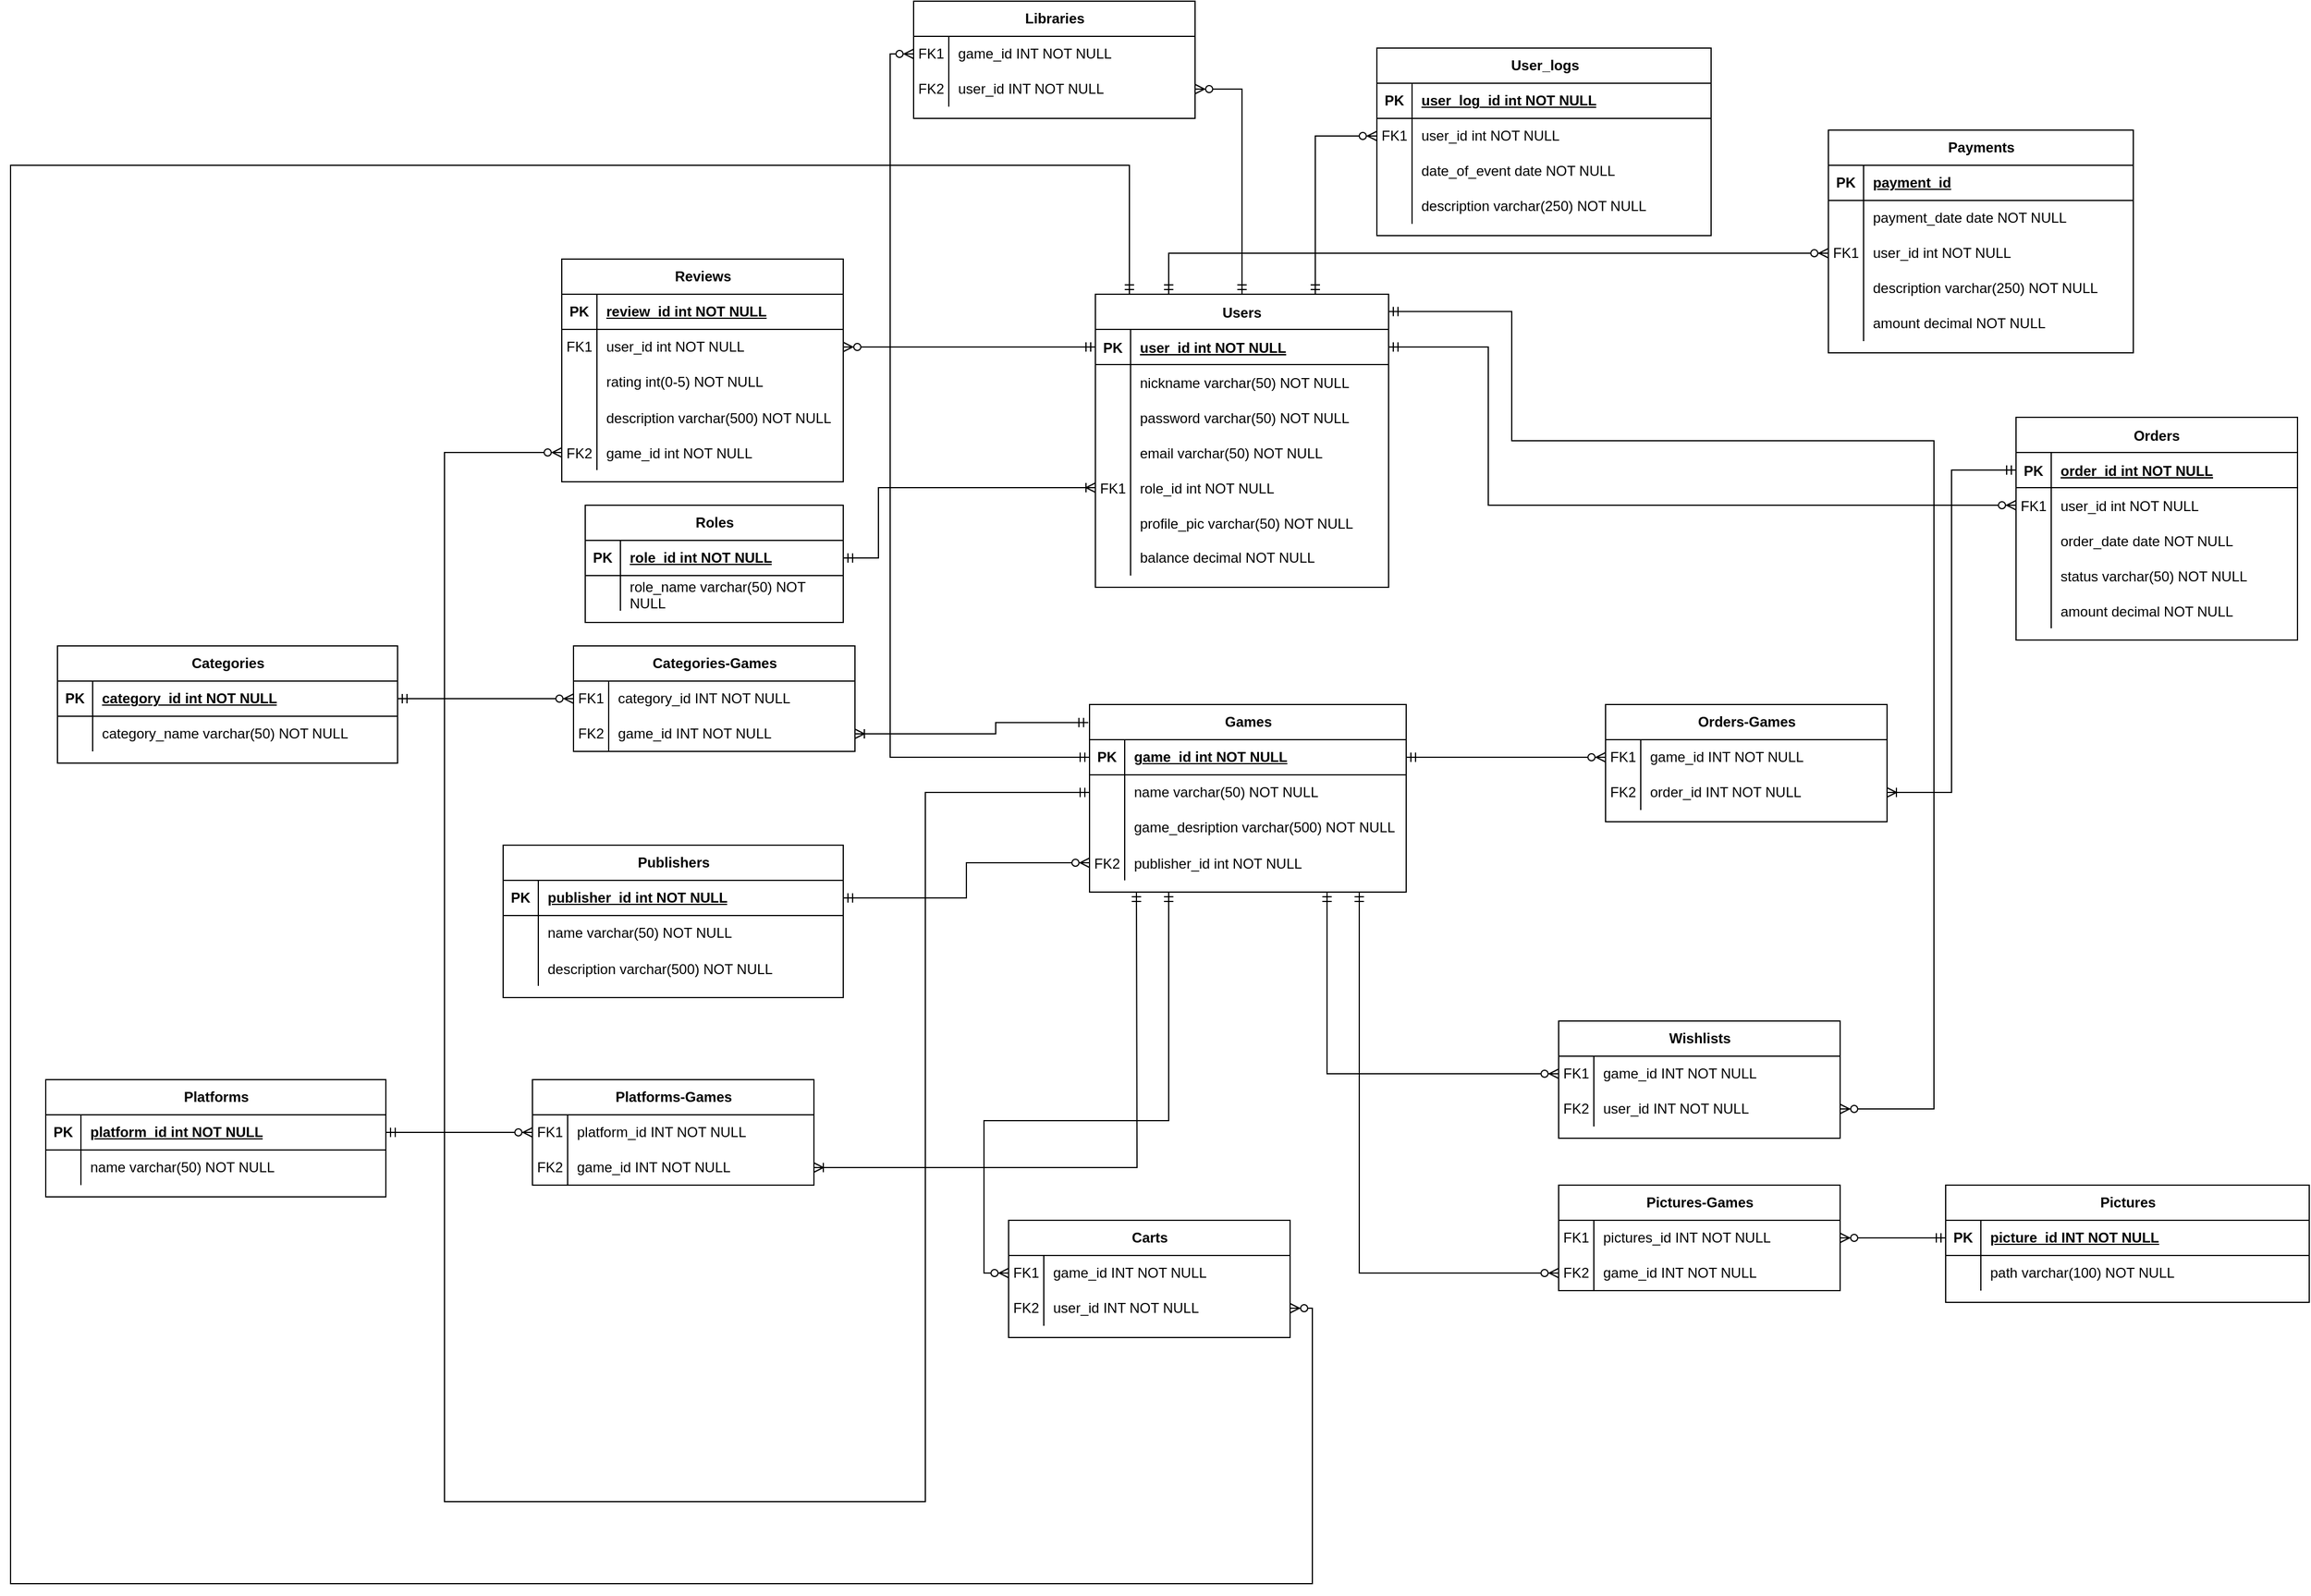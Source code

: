 <mxfile version="22.0.6" type="device">
  <diagram id="R2lEEEUBdFMjLlhIrx00" name="Page-1">
    <mxGraphModel dx="1327" dy="1345" grid="1" gridSize="10" guides="1" tooltips="1" connect="1" arrows="1" fold="1" page="1" pageScale="1" pageWidth="850" pageHeight="1100" math="0" shadow="0" extFonts="Permanent Marker^https://fonts.googleapis.com/css?family=Permanent+Marker">
      <root>
        <mxCell id="0" />
        <mxCell id="1" parent="0" />
        <mxCell id="C-vyLk0tnHw3VtMMgP7b-2" value="Orders" style="shape=table;startSize=30;container=1;collapsible=1;childLayout=tableLayout;fixedRows=1;rowLines=0;fontStyle=1;align=center;resizeLast=1;" parent="1" vertex="1">
          <mxGeometry x="910" y="115" width="240" height="190" as="geometry" />
        </mxCell>
        <mxCell id="C-vyLk0tnHw3VtMMgP7b-3" value="" style="shape=partialRectangle;collapsible=0;dropTarget=0;pointerEvents=0;fillColor=none;points=[[0,0.5],[1,0.5]];portConstraint=eastwest;top=0;left=0;right=0;bottom=1;" parent="C-vyLk0tnHw3VtMMgP7b-2" vertex="1">
          <mxGeometry y="30" width="240" height="30" as="geometry" />
        </mxCell>
        <mxCell id="C-vyLk0tnHw3VtMMgP7b-4" value="PK" style="shape=partialRectangle;overflow=hidden;connectable=0;fillColor=none;top=0;left=0;bottom=0;right=0;fontStyle=1;" parent="C-vyLk0tnHw3VtMMgP7b-3" vertex="1">
          <mxGeometry width="30" height="30" as="geometry">
            <mxRectangle width="30" height="30" as="alternateBounds" />
          </mxGeometry>
        </mxCell>
        <mxCell id="C-vyLk0tnHw3VtMMgP7b-5" value="order_id int NOT NULL " style="shape=partialRectangle;overflow=hidden;connectable=0;fillColor=none;top=0;left=0;bottom=0;right=0;align=left;spacingLeft=6;fontStyle=5;" parent="C-vyLk0tnHw3VtMMgP7b-3" vertex="1">
          <mxGeometry x="30" width="210" height="30" as="geometry">
            <mxRectangle width="210" height="30" as="alternateBounds" />
          </mxGeometry>
        </mxCell>
        <mxCell id="C-vyLk0tnHw3VtMMgP7b-6" value="" style="shape=partialRectangle;collapsible=0;dropTarget=0;pointerEvents=0;fillColor=none;points=[[0,0.5],[1,0.5]];portConstraint=eastwest;top=0;left=0;right=0;bottom=0;" parent="C-vyLk0tnHw3VtMMgP7b-2" vertex="1">
          <mxGeometry y="60" width="240" height="30" as="geometry" />
        </mxCell>
        <mxCell id="C-vyLk0tnHw3VtMMgP7b-7" value="FK1" style="shape=partialRectangle;overflow=hidden;connectable=0;fillColor=none;top=0;left=0;bottom=0;right=0;" parent="C-vyLk0tnHw3VtMMgP7b-6" vertex="1">
          <mxGeometry width="30" height="30" as="geometry">
            <mxRectangle width="30" height="30" as="alternateBounds" />
          </mxGeometry>
        </mxCell>
        <mxCell id="C-vyLk0tnHw3VtMMgP7b-8" value="user_id int NOT NULL" style="shape=partialRectangle;overflow=hidden;connectable=0;fillColor=none;top=0;left=0;bottom=0;right=0;align=left;spacingLeft=6;" parent="C-vyLk0tnHw3VtMMgP7b-6" vertex="1">
          <mxGeometry x="30" width="210" height="30" as="geometry">
            <mxRectangle width="210" height="30" as="alternateBounds" />
          </mxGeometry>
        </mxCell>
        <mxCell id="C-vyLk0tnHw3VtMMgP7b-9" value="" style="shape=partialRectangle;collapsible=0;dropTarget=0;pointerEvents=0;fillColor=none;points=[[0,0.5],[1,0.5]];portConstraint=eastwest;top=0;left=0;right=0;bottom=0;" parent="C-vyLk0tnHw3VtMMgP7b-2" vertex="1">
          <mxGeometry y="90" width="240" height="30" as="geometry" />
        </mxCell>
        <mxCell id="C-vyLk0tnHw3VtMMgP7b-10" value="" style="shape=partialRectangle;overflow=hidden;connectable=0;fillColor=none;top=0;left=0;bottom=0;right=0;" parent="C-vyLk0tnHw3VtMMgP7b-9" vertex="1">
          <mxGeometry width="30" height="30" as="geometry">
            <mxRectangle width="30" height="30" as="alternateBounds" />
          </mxGeometry>
        </mxCell>
        <mxCell id="C-vyLk0tnHw3VtMMgP7b-11" value="order_date date NOT NULL" style="shape=partialRectangle;overflow=hidden;connectable=0;fillColor=none;top=0;left=0;bottom=0;right=0;align=left;spacingLeft=6;" parent="C-vyLk0tnHw3VtMMgP7b-9" vertex="1">
          <mxGeometry x="30" width="210" height="30" as="geometry">
            <mxRectangle width="210" height="30" as="alternateBounds" />
          </mxGeometry>
        </mxCell>
        <mxCell id="Iux-f78wDGGHRrFI59NT-15" value="" style="shape=tableRow;horizontal=0;startSize=0;swimlaneHead=0;swimlaneBody=0;fillColor=none;collapsible=0;dropTarget=0;points=[[0,0.5],[1,0.5]];portConstraint=eastwest;top=0;left=0;right=0;bottom=0;" parent="C-vyLk0tnHw3VtMMgP7b-2" vertex="1">
          <mxGeometry y="120" width="240" height="30" as="geometry" />
        </mxCell>
        <mxCell id="Iux-f78wDGGHRrFI59NT-16" value="" style="shape=partialRectangle;connectable=0;fillColor=none;top=0;left=0;bottom=0;right=0;editable=1;overflow=hidden;" parent="Iux-f78wDGGHRrFI59NT-15" vertex="1">
          <mxGeometry width="30" height="30" as="geometry">
            <mxRectangle width="30" height="30" as="alternateBounds" />
          </mxGeometry>
        </mxCell>
        <mxCell id="Iux-f78wDGGHRrFI59NT-17" value="status varchar(50) NOT NULL" style="shape=partialRectangle;connectable=0;fillColor=none;top=0;left=0;bottom=0;right=0;align=left;spacingLeft=6;overflow=hidden;" parent="Iux-f78wDGGHRrFI59NT-15" vertex="1">
          <mxGeometry x="30" width="210" height="30" as="geometry">
            <mxRectangle width="210" height="30" as="alternateBounds" />
          </mxGeometry>
        </mxCell>
        <mxCell id="jmpK-AXpWS3f__uRqKB2-24" value="" style="shape=tableRow;horizontal=0;startSize=0;swimlaneHead=0;swimlaneBody=0;fillColor=none;collapsible=0;dropTarget=0;points=[[0,0.5],[1,0.5]];portConstraint=eastwest;top=0;left=0;right=0;bottom=0;" parent="C-vyLk0tnHw3VtMMgP7b-2" vertex="1">
          <mxGeometry y="150" width="240" height="30" as="geometry" />
        </mxCell>
        <mxCell id="jmpK-AXpWS3f__uRqKB2-25" value="" style="shape=partialRectangle;connectable=0;fillColor=none;top=0;left=0;bottom=0;right=0;editable=1;overflow=hidden;" parent="jmpK-AXpWS3f__uRqKB2-24" vertex="1">
          <mxGeometry width="30" height="30" as="geometry">
            <mxRectangle width="30" height="30" as="alternateBounds" />
          </mxGeometry>
        </mxCell>
        <mxCell id="jmpK-AXpWS3f__uRqKB2-26" value="amount decimal NOT NULL" style="shape=partialRectangle;connectable=0;fillColor=none;top=0;left=0;bottom=0;right=0;align=left;spacingLeft=6;overflow=hidden;" parent="jmpK-AXpWS3f__uRqKB2-24" vertex="1">
          <mxGeometry x="30" width="210" height="30" as="geometry">
            <mxRectangle width="210" height="30" as="alternateBounds" />
          </mxGeometry>
        </mxCell>
        <mxCell id="C-vyLk0tnHw3VtMMgP7b-23" value="Users" style="shape=table;startSize=30;container=1;collapsible=1;childLayout=tableLayout;fixedRows=1;rowLines=0;fontStyle=1;align=center;resizeLast=1;" parent="1" vertex="1">
          <mxGeometry x="125" y="10" width="250" height="250" as="geometry" />
        </mxCell>
        <mxCell id="C-vyLk0tnHw3VtMMgP7b-24" value="" style="shape=partialRectangle;collapsible=0;dropTarget=0;pointerEvents=0;fillColor=none;points=[[0,0.5],[1,0.5]];portConstraint=eastwest;top=0;left=0;right=0;bottom=1;" parent="C-vyLk0tnHw3VtMMgP7b-23" vertex="1">
          <mxGeometry y="30" width="250" height="30" as="geometry" />
        </mxCell>
        <mxCell id="C-vyLk0tnHw3VtMMgP7b-25" value="PK" style="shape=partialRectangle;overflow=hidden;connectable=0;fillColor=none;top=0;left=0;bottom=0;right=0;fontStyle=1;" parent="C-vyLk0tnHw3VtMMgP7b-24" vertex="1">
          <mxGeometry width="30" height="30" as="geometry">
            <mxRectangle width="30" height="30" as="alternateBounds" />
          </mxGeometry>
        </mxCell>
        <mxCell id="C-vyLk0tnHw3VtMMgP7b-26" value="user_id int NOT NULL " style="shape=partialRectangle;overflow=hidden;connectable=0;fillColor=none;top=0;left=0;bottom=0;right=0;align=left;spacingLeft=6;fontStyle=5;" parent="C-vyLk0tnHw3VtMMgP7b-24" vertex="1">
          <mxGeometry x="30" width="220" height="30" as="geometry">
            <mxRectangle width="220" height="30" as="alternateBounds" />
          </mxGeometry>
        </mxCell>
        <mxCell id="C-vyLk0tnHw3VtMMgP7b-27" value="" style="shape=partialRectangle;collapsible=0;dropTarget=0;pointerEvents=0;fillColor=none;points=[[0,0.5],[1,0.5]];portConstraint=eastwest;top=0;left=0;right=0;bottom=0;" parent="C-vyLk0tnHw3VtMMgP7b-23" vertex="1">
          <mxGeometry y="60" width="250" height="30" as="geometry" />
        </mxCell>
        <mxCell id="C-vyLk0tnHw3VtMMgP7b-28" value="" style="shape=partialRectangle;overflow=hidden;connectable=0;fillColor=none;top=0;left=0;bottom=0;right=0;" parent="C-vyLk0tnHw3VtMMgP7b-27" vertex="1">
          <mxGeometry width="30" height="30" as="geometry">
            <mxRectangle width="30" height="30" as="alternateBounds" />
          </mxGeometry>
        </mxCell>
        <mxCell id="C-vyLk0tnHw3VtMMgP7b-29" value="nickname varchar(50) NOT NULL" style="shape=partialRectangle;overflow=hidden;connectable=0;fillColor=none;top=0;left=0;bottom=0;right=0;align=left;spacingLeft=6;" parent="C-vyLk0tnHw3VtMMgP7b-27" vertex="1">
          <mxGeometry x="30" width="220" height="30" as="geometry">
            <mxRectangle width="220" height="30" as="alternateBounds" />
          </mxGeometry>
        </mxCell>
        <mxCell id="Iux-f78wDGGHRrFI59NT-3" value="" style="shape=tableRow;horizontal=0;startSize=0;swimlaneHead=0;swimlaneBody=0;fillColor=none;collapsible=0;dropTarget=0;points=[[0,0.5],[1,0.5]];portConstraint=eastwest;top=0;left=0;right=0;bottom=0;" parent="C-vyLk0tnHw3VtMMgP7b-23" vertex="1">
          <mxGeometry y="90" width="250" height="30" as="geometry" />
        </mxCell>
        <mxCell id="Iux-f78wDGGHRrFI59NT-4" value="" style="shape=partialRectangle;connectable=0;fillColor=none;top=0;left=0;bottom=0;right=0;editable=1;overflow=hidden;" parent="Iux-f78wDGGHRrFI59NT-3" vertex="1">
          <mxGeometry width="30" height="30" as="geometry">
            <mxRectangle width="30" height="30" as="alternateBounds" />
          </mxGeometry>
        </mxCell>
        <mxCell id="Iux-f78wDGGHRrFI59NT-5" value="password varchar(50) NOT NULL" style="shape=partialRectangle;connectable=0;fillColor=none;top=0;left=0;bottom=0;right=0;align=left;spacingLeft=6;overflow=hidden;" parent="Iux-f78wDGGHRrFI59NT-3" vertex="1">
          <mxGeometry x="30" width="220" height="30" as="geometry">
            <mxRectangle width="220" height="30" as="alternateBounds" />
          </mxGeometry>
        </mxCell>
        <mxCell id="Iux-f78wDGGHRrFI59NT-6" value="" style="shape=tableRow;horizontal=0;startSize=0;swimlaneHead=0;swimlaneBody=0;fillColor=none;collapsible=0;dropTarget=0;points=[[0,0.5],[1,0.5]];portConstraint=eastwest;top=0;left=0;right=0;bottom=0;" parent="C-vyLk0tnHw3VtMMgP7b-23" vertex="1">
          <mxGeometry y="120" width="250" height="30" as="geometry" />
        </mxCell>
        <mxCell id="Iux-f78wDGGHRrFI59NT-7" value="" style="shape=partialRectangle;connectable=0;fillColor=none;top=0;left=0;bottom=0;right=0;editable=1;overflow=hidden;" parent="Iux-f78wDGGHRrFI59NT-6" vertex="1">
          <mxGeometry width="30" height="30" as="geometry">
            <mxRectangle width="30" height="30" as="alternateBounds" />
          </mxGeometry>
        </mxCell>
        <mxCell id="Iux-f78wDGGHRrFI59NT-8" value="email varchar(50) NOT NULL" style="shape=partialRectangle;connectable=0;fillColor=none;top=0;left=0;bottom=0;right=0;align=left;spacingLeft=6;overflow=hidden;" parent="Iux-f78wDGGHRrFI59NT-6" vertex="1">
          <mxGeometry x="30" width="220" height="30" as="geometry">
            <mxRectangle width="220" height="30" as="alternateBounds" />
          </mxGeometry>
        </mxCell>
        <mxCell id="Iux-f78wDGGHRrFI59NT-85" value="" style="shape=tableRow;horizontal=0;startSize=0;swimlaneHead=0;swimlaneBody=0;fillColor=none;collapsible=0;dropTarget=0;points=[[0,0.5],[1,0.5]];portConstraint=eastwest;top=0;left=0;right=0;bottom=0;" parent="C-vyLk0tnHw3VtMMgP7b-23" vertex="1">
          <mxGeometry y="150" width="250" height="30" as="geometry" />
        </mxCell>
        <mxCell id="Iux-f78wDGGHRrFI59NT-86" value="FK1" style="shape=partialRectangle;connectable=0;fillColor=none;top=0;left=0;bottom=0;right=0;editable=1;overflow=hidden;" parent="Iux-f78wDGGHRrFI59NT-85" vertex="1">
          <mxGeometry width="30" height="30" as="geometry">
            <mxRectangle width="30" height="30" as="alternateBounds" />
          </mxGeometry>
        </mxCell>
        <mxCell id="Iux-f78wDGGHRrFI59NT-87" value="role_id int NOT NULL" style="shape=partialRectangle;connectable=0;fillColor=none;top=0;left=0;bottom=0;right=0;align=left;spacingLeft=6;overflow=hidden;" parent="Iux-f78wDGGHRrFI59NT-85" vertex="1">
          <mxGeometry x="30" width="220" height="30" as="geometry">
            <mxRectangle width="220" height="30" as="alternateBounds" />
          </mxGeometry>
        </mxCell>
        <mxCell id="2dpKay3idUc-vQIm7B5z-48" value="" style="shape=tableRow;horizontal=0;startSize=0;swimlaneHead=0;swimlaneBody=0;fillColor=none;collapsible=0;dropTarget=0;points=[[0,0.5],[1,0.5]];portConstraint=eastwest;top=0;left=0;right=0;bottom=0;" parent="C-vyLk0tnHw3VtMMgP7b-23" vertex="1">
          <mxGeometry y="180" width="250" height="30" as="geometry" />
        </mxCell>
        <mxCell id="2dpKay3idUc-vQIm7B5z-49" value="" style="shape=partialRectangle;connectable=0;fillColor=none;top=0;left=0;bottom=0;right=0;editable=1;overflow=hidden;" parent="2dpKay3idUc-vQIm7B5z-48" vertex="1">
          <mxGeometry width="30" height="30" as="geometry">
            <mxRectangle width="30" height="30" as="alternateBounds" />
          </mxGeometry>
        </mxCell>
        <mxCell id="2dpKay3idUc-vQIm7B5z-50" value="profile_pic varchar(50) NOT NULL" style="shape=partialRectangle;connectable=0;fillColor=none;top=0;left=0;bottom=0;right=0;align=left;spacingLeft=6;overflow=hidden;" parent="2dpKay3idUc-vQIm7B5z-48" vertex="1">
          <mxGeometry x="30" width="220" height="30" as="geometry">
            <mxRectangle width="220" height="30" as="alternateBounds" />
          </mxGeometry>
        </mxCell>
        <mxCell id="MrLAHxKg0hDJucti8ah_-1" value="" style="shape=tableRow;horizontal=0;startSize=0;swimlaneHead=0;swimlaneBody=0;fillColor=none;collapsible=0;dropTarget=0;points=[[0,0.5],[1,0.5]];portConstraint=eastwest;top=0;left=0;right=0;bottom=0;" parent="C-vyLk0tnHw3VtMMgP7b-23" vertex="1">
          <mxGeometry y="210" width="250" height="30" as="geometry" />
        </mxCell>
        <mxCell id="MrLAHxKg0hDJucti8ah_-2" value="" style="shape=partialRectangle;connectable=0;fillColor=none;top=0;left=0;bottom=0;right=0;fontStyle=0;overflow=hidden;whiteSpace=wrap;html=1;" parent="MrLAHxKg0hDJucti8ah_-1" vertex="1">
          <mxGeometry width="30" height="30" as="geometry">
            <mxRectangle width="30" height="30" as="alternateBounds" />
          </mxGeometry>
        </mxCell>
        <mxCell id="MrLAHxKg0hDJucti8ah_-3" value="balance decimal NOT NULL" style="shape=partialRectangle;connectable=0;fillColor=none;top=0;left=0;bottom=0;right=0;align=left;spacingLeft=6;fontStyle=0;overflow=hidden;whiteSpace=wrap;html=1;" parent="MrLAHxKg0hDJucti8ah_-1" vertex="1">
          <mxGeometry x="30" width="220" height="30" as="geometry">
            <mxRectangle width="220" height="30" as="alternateBounds" />
          </mxGeometry>
        </mxCell>
        <mxCell id="Iux-f78wDGGHRrFI59NT-24" value="Games" style="shape=table;startSize=30;container=1;collapsible=1;childLayout=tableLayout;fixedRows=1;rowLines=0;fontStyle=1;align=center;resizeLast=1;html=1;" parent="1" vertex="1">
          <mxGeometry x="120" y="360" width="270" height="160" as="geometry" />
        </mxCell>
        <mxCell id="Iux-f78wDGGHRrFI59NT-25" value="" style="shape=tableRow;horizontal=0;startSize=0;swimlaneHead=0;swimlaneBody=0;fillColor=none;collapsible=0;dropTarget=0;points=[[0,0.5],[1,0.5]];portConstraint=eastwest;top=0;left=0;right=0;bottom=1;" parent="Iux-f78wDGGHRrFI59NT-24" vertex="1">
          <mxGeometry y="30" width="270" height="30" as="geometry" />
        </mxCell>
        <mxCell id="Iux-f78wDGGHRrFI59NT-26" value="PK" style="shape=partialRectangle;connectable=0;fillColor=none;top=0;left=0;bottom=0;right=0;fontStyle=1;overflow=hidden;whiteSpace=wrap;html=1;" parent="Iux-f78wDGGHRrFI59NT-25" vertex="1">
          <mxGeometry width="30" height="30" as="geometry">
            <mxRectangle width="30" height="30" as="alternateBounds" />
          </mxGeometry>
        </mxCell>
        <mxCell id="Iux-f78wDGGHRrFI59NT-27" value="game_id int NOT NULL" style="shape=partialRectangle;connectable=0;fillColor=none;top=0;left=0;bottom=0;right=0;align=left;spacingLeft=6;fontStyle=5;overflow=hidden;whiteSpace=wrap;html=1;" parent="Iux-f78wDGGHRrFI59NT-25" vertex="1">
          <mxGeometry x="30" width="240" height="30" as="geometry">
            <mxRectangle width="240" height="30" as="alternateBounds" />
          </mxGeometry>
        </mxCell>
        <mxCell id="Iux-f78wDGGHRrFI59NT-28" value="" style="shape=tableRow;horizontal=0;startSize=0;swimlaneHead=0;swimlaneBody=0;fillColor=none;collapsible=0;dropTarget=0;points=[[0,0.5],[1,0.5]];portConstraint=eastwest;top=0;left=0;right=0;bottom=0;" parent="Iux-f78wDGGHRrFI59NT-24" vertex="1">
          <mxGeometry y="60" width="270" height="30" as="geometry" />
        </mxCell>
        <mxCell id="Iux-f78wDGGHRrFI59NT-29" value="" style="shape=partialRectangle;connectable=0;fillColor=none;top=0;left=0;bottom=0;right=0;editable=1;overflow=hidden;whiteSpace=wrap;html=1;" parent="Iux-f78wDGGHRrFI59NT-28" vertex="1">
          <mxGeometry width="30" height="30" as="geometry">
            <mxRectangle width="30" height="30" as="alternateBounds" />
          </mxGeometry>
        </mxCell>
        <mxCell id="Iux-f78wDGGHRrFI59NT-30" value="name varchar(50) NOT NULL" style="shape=partialRectangle;connectable=0;fillColor=none;top=0;left=0;bottom=0;right=0;align=left;spacingLeft=6;overflow=hidden;whiteSpace=wrap;html=1;" parent="Iux-f78wDGGHRrFI59NT-28" vertex="1">
          <mxGeometry x="30" width="240" height="30" as="geometry">
            <mxRectangle width="240" height="30" as="alternateBounds" />
          </mxGeometry>
        </mxCell>
        <mxCell id="Iux-f78wDGGHRrFI59NT-34" value="" style="shape=tableRow;horizontal=0;startSize=0;swimlaneHead=0;swimlaneBody=0;fillColor=none;collapsible=0;dropTarget=0;points=[[0,0.5],[1,0.5]];portConstraint=eastwest;top=0;left=0;right=0;bottom=0;" parent="Iux-f78wDGGHRrFI59NT-24" vertex="1">
          <mxGeometry y="90" width="270" height="30" as="geometry" />
        </mxCell>
        <mxCell id="Iux-f78wDGGHRrFI59NT-35" value="" style="shape=partialRectangle;connectable=0;fillColor=none;top=0;left=0;bottom=0;right=0;editable=1;overflow=hidden;whiteSpace=wrap;html=1;" parent="Iux-f78wDGGHRrFI59NT-34" vertex="1">
          <mxGeometry width="30" height="30" as="geometry">
            <mxRectangle width="30" height="30" as="alternateBounds" />
          </mxGeometry>
        </mxCell>
        <mxCell id="Iux-f78wDGGHRrFI59NT-36" value="game_desription varchar(500) NOT NULL" style="shape=partialRectangle;connectable=0;fillColor=none;top=0;left=0;bottom=0;right=0;align=left;spacingLeft=6;overflow=hidden;whiteSpace=wrap;html=1;" parent="Iux-f78wDGGHRrFI59NT-34" vertex="1">
          <mxGeometry x="30" width="240" height="30" as="geometry">
            <mxRectangle width="240" height="30" as="alternateBounds" />
          </mxGeometry>
        </mxCell>
        <mxCell id="Iux-f78wDGGHRrFI59NT-42" value="" style="shape=tableRow;horizontal=0;startSize=0;swimlaneHead=0;swimlaneBody=0;fillColor=none;collapsible=0;dropTarget=0;points=[[0,0.5],[1,0.5]];portConstraint=eastwest;top=0;left=0;right=0;bottom=0;" parent="Iux-f78wDGGHRrFI59NT-24" vertex="1">
          <mxGeometry y="120" width="270" height="30" as="geometry" />
        </mxCell>
        <mxCell id="Iux-f78wDGGHRrFI59NT-43" value="FK2" style="shape=partialRectangle;connectable=0;fillColor=none;top=0;left=0;bottom=0;right=0;editable=1;overflow=hidden;" parent="Iux-f78wDGGHRrFI59NT-42" vertex="1">
          <mxGeometry width="30" height="30" as="geometry">
            <mxRectangle width="30" height="30" as="alternateBounds" />
          </mxGeometry>
        </mxCell>
        <mxCell id="Iux-f78wDGGHRrFI59NT-44" value="publisher_id int NOT NULL" style="shape=partialRectangle;connectable=0;fillColor=none;top=0;left=0;bottom=0;right=0;align=left;spacingLeft=6;overflow=hidden;" parent="Iux-f78wDGGHRrFI59NT-42" vertex="1">
          <mxGeometry x="30" width="240" height="30" as="geometry">
            <mxRectangle width="240" height="30" as="alternateBounds" />
          </mxGeometry>
        </mxCell>
        <mxCell id="Iux-f78wDGGHRrFI59NT-50" value="Publishers" style="shape=table;startSize=30;container=1;collapsible=1;childLayout=tableLayout;fixedRows=1;rowLines=0;fontStyle=1;align=center;resizeLast=1;html=1;" parent="1" vertex="1">
          <mxGeometry x="-380" y="480" width="290" height="130" as="geometry" />
        </mxCell>
        <mxCell id="Iux-f78wDGGHRrFI59NT-51" value="" style="shape=tableRow;horizontal=0;startSize=0;swimlaneHead=0;swimlaneBody=0;fillColor=none;collapsible=0;dropTarget=0;points=[[0,0.5],[1,0.5]];portConstraint=eastwest;top=0;left=0;right=0;bottom=1;" parent="Iux-f78wDGGHRrFI59NT-50" vertex="1">
          <mxGeometry y="30" width="290" height="30" as="geometry" />
        </mxCell>
        <mxCell id="Iux-f78wDGGHRrFI59NT-52" value="PK" style="shape=partialRectangle;connectable=0;fillColor=none;top=0;left=0;bottom=0;right=0;fontStyle=1;overflow=hidden;whiteSpace=wrap;html=1;" parent="Iux-f78wDGGHRrFI59NT-51" vertex="1">
          <mxGeometry width="30" height="30" as="geometry">
            <mxRectangle width="30" height="30" as="alternateBounds" />
          </mxGeometry>
        </mxCell>
        <mxCell id="Iux-f78wDGGHRrFI59NT-53" value="publisher_id int NOT NULL" style="shape=partialRectangle;connectable=0;fillColor=none;top=0;left=0;bottom=0;right=0;align=left;spacingLeft=6;fontStyle=5;overflow=hidden;whiteSpace=wrap;html=1;" parent="Iux-f78wDGGHRrFI59NT-51" vertex="1">
          <mxGeometry x="30" width="260" height="30" as="geometry">
            <mxRectangle width="260" height="30" as="alternateBounds" />
          </mxGeometry>
        </mxCell>
        <mxCell id="Iux-f78wDGGHRrFI59NT-54" value="" style="shape=tableRow;horizontal=0;startSize=0;swimlaneHead=0;swimlaneBody=0;fillColor=none;collapsible=0;dropTarget=0;points=[[0,0.5],[1,0.5]];portConstraint=eastwest;top=0;left=0;right=0;bottom=0;" parent="Iux-f78wDGGHRrFI59NT-50" vertex="1">
          <mxGeometry y="60" width="290" height="30" as="geometry" />
        </mxCell>
        <mxCell id="Iux-f78wDGGHRrFI59NT-55" value="" style="shape=partialRectangle;connectable=0;fillColor=none;top=0;left=0;bottom=0;right=0;editable=1;overflow=hidden;whiteSpace=wrap;html=1;" parent="Iux-f78wDGGHRrFI59NT-54" vertex="1">
          <mxGeometry width="30" height="30" as="geometry">
            <mxRectangle width="30" height="30" as="alternateBounds" />
          </mxGeometry>
        </mxCell>
        <mxCell id="Iux-f78wDGGHRrFI59NT-56" value="name varchar(50) NOT NULL" style="shape=partialRectangle;connectable=0;fillColor=none;top=0;left=0;bottom=0;right=0;align=left;spacingLeft=6;overflow=hidden;whiteSpace=wrap;html=1;" parent="Iux-f78wDGGHRrFI59NT-54" vertex="1">
          <mxGeometry x="30" width="260" height="30" as="geometry">
            <mxRectangle width="260" height="30" as="alternateBounds" />
          </mxGeometry>
        </mxCell>
        <mxCell id="Iux-f78wDGGHRrFI59NT-117" value="" style="shape=tableRow;horizontal=0;startSize=0;swimlaneHead=0;swimlaneBody=0;fillColor=none;collapsible=0;dropTarget=0;points=[[0,0.5],[1,0.5]];portConstraint=eastwest;top=0;left=0;right=0;bottom=0;" parent="Iux-f78wDGGHRrFI59NT-50" vertex="1">
          <mxGeometry y="90" width="290" height="30" as="geometry" />
        </mxCell>
        <mxCell id="Iux-f78wDGGHRrFI59NT-118" value="" style="shape=partialRectangle;connectable=0;fillColor=none;top=0;left=0;bottom=0;right=0;editable=1;overflow=hidden;" parent="Iux-f78wDGGHRrFI59NT-117" vertex="1">
          <mxGeometry width="30" height="30" as="geometry">
            <mxRectangle width="30" height="30" as="alternateBounds" />
          </mxGeometry>
        </mxCell>
        <mxCell id="Iux-f78wDGGHRrFI59NT-119" value="description varchar(500) NOT NULL" style="shape=partialRectangle;connectable=0;fillColor=none;top=0;left=0;bottom=0;right=0;align=left;spacingLeft=6;overflow=hidden;" parent="Iux-f78wDGGHRrFI59NT-117" vertex="1">
          <mxGeometry x="30" width="260" height="30" as="geometry">
            <mxRectangle width="260" height="30" as="alternateBounds" />
          </mxGeometry>
        </mxCell>
        <mxCell id="Iux-f78wDGGHRrFI59NT-64" value="Platforms" style="shape=table;startSize=30;container=1;collapsible=1;childLayout=tableLayout;fixedRows=1;rowLines=0;fontStyle=1;align=center;resizeLast=1;html=1;" parent="1" vertex="1">
          <mxGeometry x="-770" y="680" width="290" height="100" as="geometry" />
        </mxCell>
        <mxCell id="Iux-f78wDGGHRrFI59NT-65" value="" style="shape=tableRow;horizontal=0;startSize=0;swimlaneHead=0;swimlaneBody=0;fillColor=none;collapsible=0;dropTarget=0;points=[[0,0.5],[1,0.5]];portConstraint=eastwest;top=0;left=0;right=0;bottom=1;" parent="Iux-f78wDGGHRrFI59NT-64" vertex="1">
          <mxGeometry y="30" width="290" height="30" as="geometry" />
        </mxCell>
        <mxCell id="Iux-f78wDGGHRrFI59NT-66" value="PK" style="shape=partialRectangle;connectable=0;fillColor=none;top=0;left=0;bottom=0;right=0;fontStyle=1;overflow=hidden;whiteSpace=wrap;html=1;" parent="Iux-f78wDGGHRrFI59NT-65" vertex="1">
          <mxGeometry width="30" height="30" as="geometry">
            <mxRectangle width="30" height="30" as="alternateBounds" />
          </mxGeometry>
        </mxCell>
        <mxCell id="Iux-f78wDGGHRrFI59NT-67" value="platform_id int NOT NULL" style="shape=partialRectangle;connectable=0;fillColor=none;top=0;left=0;bottom=0;right=0;align=left;spacingLeft=6;fontStyle=5;overflow=hidden;whiteSpace=wrap;html=1;" parent="Iux-f78wDGGHRrFI59NT-65" vertex="1">
          <mxGeometry x="30" width="260" height="30" as="geometry">
            <mxRectangle width="260" height="30" as="alternateBounds" />
          </mxGeometry>
        </mxCell>
        <mxCell id="Iux-f78wDGGHRrFI59NT-68" value="" style="shape=tableRow;horizontal=0;startSize=0;swimlaneHead=0;swimlaneBody=0;fillColor=none;collapsible=0;dropTarget=0;points=[[0,0.5],[1,0.5]];portConstraint=eastwest;top=0;left=0;right=0;bottom=0;" parent="Iux-f78wDGGHRrFI59NT-64" vertex="1">
          <mxGeometry y="60" width="290" height="30" as="geometry" />
        </mxCell>
        <mxCell id="Iux-f78wDGGHRrFI59NT-69" value="" style="shape=partialRectangle;connectable=0;fillColor=none;top=0;left=0;bottom=0;right=0;editable=1;overflow=hidden;whiteSpace=wrap;html=1;" parent="Iux-f78wDGGHRrFI59NT-68" vertex="1">
          <mxGeometry width="30" height="30" as="geometry">
            <mxRectangle width="30" height="30" as="alternateBounds" />
          </mxGeometry>
        </mxCell>
        <mxCell id="Iux-f78wDGGHRrFI59NT-70" value="name varchar(50) NOT NULL" style="shape=partialRectangle;connectable=0;fillColor=none;top=0;left=0;bottom=0;right=0;align=left;spacingLeft=6;overflow=hidden;whiteSpace=wrap;html=1;" parent="Iux-f78wDGGHRrFI59NT-68" vertex="1">
          <mxGeometry x="30" width="260" height="30" as="geometry">
            <mxRectangle width="260" height="30" as="alternateBounds" />
          </mxGeometry>
        </mxCell>
        <mxCell id="Iux-f78wDGGHRrFI59NT-71" value="Roles" style="shape=table;startSize=30;container=1;collapsible=1;childLayout=tableLayout;fixedRows=1;rowLines=0;fontStyle=1;align=center;resizeLast=1;html=1;" parent="1" vertex="1">
          <mxGeometry x="-310" y="190" width="220" height="100" as="geometry" />
        </mxCell>
        <mxCell id="Iux-f78wDGGHRrFI59NT-72" value="" style="shape=tableRow;horizontal=0;startSize=0;swimlaneHead=0;swimlaneBody=0;fillColor=none;collapsible=0;dropTarget=0;points=[[0,0.5],[1,0.5]];portConstraint=eastwest;top=0;left=0;right=0;bottom=1;" parent="Iux-f78wDGGHRrFI59NT-71" vertex="1">
          <mxGeometry y="30" width="220" height="30" as="geometry" />
        </mxCell>
        <mxCell id="Iux-f78wDGGHRrFI59NT-73" value="PK" style="shape=partialRectangle;connectable=0;fillColor=none;top=0;left=0;bottom=0;right=0;fontStyle=1;overflow=hidden;whiteSpace=wrap;html=1;" parent="Iux-f78wDGGHRrFI59NT-72" vertex="1">
          <mxGeometry width="30" height="30" as="geometry">
            <mxRectangle width="30" height="30" as="alternateBounds" />
          </mxGeometry>
        </mxCell>
        <mxCell id="Iux-f78wDGGHRrFI59NT-74" value="role_id int NOT NULL" style="shape=partialRectangle;connectable=0;fillColor=none;top=0;left=0;bottom=0;right=0;align=left;spacingLeft=6;fontStyle=5;overflow=hidden;whiteSpace=wrap;html=1;" parent="Iux-f78wDGGHRrFI59NT-72" vertex="1">
          <mxGeometry x="30" width="190" height="30" as="geometry">
            <mxRectangle width="190" height="30" as="alternateBounds" />
          </mxGeometry>
        </mxCell>
        <mxCell id="Iux-f78wDGGHRrFI59NT-75" value="" style="shape=tableRow;horizontal=0;startSize=0;swimlaneHead=0;swimlaneBody=0;fillColor=none;collapsible=0;dropTarget=0;points=[[0,0.5],[1,0.5]];portConstraint=eastwest;top=0;left=0;right=0;bottom=0;" parent="Iux-f78wDGGHRrFI59NT-71" vertex="1">
          <mxGeometry y="60" width="220" height="30" as="geometry" />
        </mxCell>
        <mxCell id="Iux-f78wDGGHRrFI59NT-76" value="" style="shape=partialRectangle;connectable=0;fillColor=none;top=0;left=0;bottom=0;right=0;editable=1;overflow=hidden;whiteSpace=wrap;html=1;" parent="Iux-f78wDGGHRrFI59NT-75" vertex="1">
          <mxGeometry width="30" height="30" as="geometry">
            <mxRectangle width="30" height="30" as="alternateBounds" />
          </mxGeometry>
        </mxCell>
        <mxCell id="Iux-f78wDGGHRrFI59NT-77" value="role_name varchar(50) NOT NULL" style="shape=partialRectangle;connectable=0;fillColor=none;top=0;left=0;bottom=0;right=0;align=left;spacingLeft=6;overflow=hidden;whiteSpace=wrap;html=1;" parent="Iux-f78wDGGHRrFI59NT-75" vertex="1">
          <mxGeometry x="30" width="190" height="30" as="geometry">
            <mxRectangle width="190" height="30" as="alternateBounds" />
          </mxGeometry>
        </mxCell>
        <mxCell id="Iux-f78wDGGHRrFI59NT-88" value="Reviews" style="shape=table;startSize=30;container=1;collapsible=1;childLayout=tableLayout;fixedRows=1;rowLines=0;fontStyle=1;align=center;resizeLast=1;html=1;" parent="1" vertex="1">
          <mxGeometry x="-330" y="-20" width="240" height="190" as="geometry" />
        </mxCell>
        <mxCell id="Iux-f78wDGGHRrFI59NT-89" value="" style="shape=tableRow;horizontal=0;startSize=0;swimlaneHead=0;swimlaneBody=0;fillColor=none;collapsible=0;dropTarget=0;points=[[0,0.5],[1,0.5]];portConstraint=eastwest;top=0;left=0;right=0;bottom=1;" parent="Iux-f78wDGGHRrFI59NT-88" vertex="1">
          <mxGeometry y="30" width="240" height="30" as="geometry" />
        </mxCell>
        <mxCell id="Iux-f78wDGGHRrFI59NT-90" value="PK" style="shape=partialRectangle;connectable=0;fillColor=none;top=0;left=0;bottom=0;right=0;fontStyle=1;overflow=hidden;whiteSpace=wrap;html=1;" parent="Iux-f78wDGGHRrFI59NT-89" vertex="1">
          <mxGeometry width="30" height="30" as="geometry">
            <mxRectangle width="30" height="30" as="alternateBounds" />
          </mxGeometry>
        </mxCell>
        <mxCell id="Iux-f78wDGGHRrFI59NT-91" value="review_id int NOT NULL" style="shape=partialRectangle;connectable=0;fillColor=none;top=0;left=0;bottom=0;right=0;align=left;spacingLeft=6;fontStyle=5;overflow=hidden;whiteSpace=wrap;html=1;" parent="Iux-f78wDGGHRrFI59NT-89" vertex="1">
          <mxGeometry x="30" width="210" height="30" as="geometry">
            <mxRectangle width="210" height="30" as="alternateBounds" />
          </mxGeometry>
        </mxCell>
        <mxCell id="Iux-f78wDGGHRrFI59NT-95" value="" style="shape=tableRow;horizontal=0;startSize=0;swimlaneHead=0;swimlaneBody=0;fillColor=none;collapsible=0;dropTarget=0;points=[[0,0.5],[1,0.5]];portConstraint=eastwest;top=0;left=0;right=0;bottom=0;" parent="Iux-f78wDGGHRrFI59NT-88" vertex="1">
          <mxGeometry y="60" width="240" height="30" as="geometry" />
        </mxCell>
        <mxCell id="Iux-f78wDGGHRrFI59NT-96" value="FK1" style="shape=partialRectangle;connectable=0;fillColor=none;top=0;left=0;bottom=0;right=0;editable=1;overflow=hidden;whiteSpace=wrap;html=1;" parent="Iux-f78wDGGHRrFI59NT-95" vertex="1">
          <mxGeometry width="30" height="30" as="geometry">
            <mxRectangle width="30" height="30" as="alternateBounds" />
          </mxGeometry>
        </mxCell>
        <mxCell id="Iux-f78wDGGHRrFI59NT-97" value="user_id&amp;nbsp;int NOT NULL" style="shape=partialRectangle;connectable=0;fillColor=none;top=0;left=0;bottom=0;right=0;align=left;spacingLeft=6;overflow=hidden;whiteSpace=wrap;html=1;" parent="Iux-f78wDGGHRrFI59NT-95" vertex="1">
          <mxGeometry x="30" width="210" height="30" as="geometry">
            <mxRectangle width="210" height="30" as="alternateBounds" />
          </mxGeometry>
        </mxCell>
        <mxCell id="Iux-f78wDGGHRrFI59NT-98" value="" style="shape=tableRow;horizontal=0;startSize=0;swimlaneHead=0;swimlaneBody=0;fillColor=none;collapsible=0;dropTarget=0;points=[[0,0.5],[1,0.5]];portConstraint=eastwest;top=0;left=0;right=0;bottom=0;" parent="Iux-f78wDGGHRrFI59NT-88" vertex="1">
          <mxGeometry y="90" width="240" height="30" as="geometry" />
        </mxCell>
        <mxCell id="Iux-f78wDGGHRrFI59NT-99" value="" style="shape=partialRectangle;connectable=0;fillColor=none;top=0;left=0;bottom=0;right=0;editable=1;overflow=hidden;whiteSpace=wrap;html=1;" parent="Iux-f78wDGGHRrFI59NT-98" vertex="1">
          <mxGeometry width="30" height="30" as="geometry">
            <mxRectangle width="30" height="30" as="alternateBounds" />
          </mxGeometry>
        </mxCell>
        <mxCell id="Iux-f78wDGGHRrFI59NT-100" value="rating int(0-5) NOT NULL" style="shape=partialRectangle;connectable=0;fillColor=none;top=0;left=0;bottom=0;right=0;align=left;spacingLeft=6;overflow=hidden;whiteSpace=wrap;html=1;" parent="Iux-f78wDGGHRrFI59NT-98" vertex="1">
          <mxGeometry x="30" width="210" height="30" as="geometry">
            <mxRectangle width="210" height="30" as="alternateBounds" />
          </mxGeometry>
        </mxCell>
        <mxCell id="Iux-f78wDGGHRrFI59NT-105" value="" style="shape=tableRow;horizontal=0;startSize=0;swimlaneHead=0;swimlaneBody=0;fillColor=none;collapsible=0;dropTarget=0;points=[[0,0.5],[1,0.5]];portConstraint=eastwest;top=0;left=0;right=0;bottom=0;" parent="Iux-f78wDGGHRrFI59NT-88" vertex="1">
          <mxGeometry y="120" width="240" height="30" as="geometry" />
        </mxCell>
        <mxCell id="Iux-f78wDGGHRrFI59NT-106" value="" style="shape=partialRectangle;connectable=0;fillColor=none;top=0;left=0;bottom=0;right=0;editable=1;overflow=hidden;" parent="Iux-f78wDGGHRrFI59NT-105" vertex="1">
          <mxGeometry width="30" height="30" as="geometry">
            <mxRectangle width="30" height="30" as="alternateBounds" />
          </mxGeometry>
        </mxCell>
        <mxCell id="Iux-f78wDGGHRrFI59NT-107" value="description varchar(500) NOT NULL" style="shape=partialRectangle;connectable=0;fillColor=none;top=0;left=0;bottom=0;right=0;align=left;spacingLeft=6;overflow=hidden;" parent="Iux-f78wDGGHRrFI59NT-105" vertex="1">
          <mxGeometry x="30" width="210" height="30" as="geometry">
            <mxRectangle width="210" height="30" as="alternateBounds" />
          </mxGeometry>
        </mxCell>
        <mxCell id="jmpK-AXpWS3f__uRqKB2-1" value="" style="shape=tableRow;horizontal=0;startSize=0;swimlaneHead=0;swimlaneBody=0;fillColor=none;collapsible=0;dropTarget=0;points=[[0,0.5],[1,0.5]];portConstraint=eastwest;top=0;left=0;right=0;bottom=0;" parent="Iux-f78wDGGHRrFI59NT-88" vertex="1">
          <mxGeometry y="150" width="240" height="30" as="geometry" />
        </mxCell>
        <mxCell id="jmpK-AXpWS3f__uRqKB2-2" value="FK2" style="shape=partialRectangle;connectable=0;fillColor=none;top=0;left=0;bottom=0;right=0;editable=1;overflow=hidden;" parent="jmpK-AXpWS3f__uRqKB2-1" vertex="1">
          <mxGeometry width="30" height="30" as="geometry">
            <mxRectangle width="30" height="30" as="alternateBounds" />
          </mxGeometry>
        </mxCell>
        <mxCell id="jmpK-AXpWS3f__uRqKB2-3" value="game_id int NOT NULL" style="shape=partialRectangle;connectable=0;fillColor=none;top=0;left=0;bottom=0;right=0;align=left;spacingLeft=6;overflow=hidden;" parent="jmpK-AXpWS3f__uRqKB2-1" vertex="1">
          <mxGeometry x="30" width="210" height="30" as="geometry">
            <mxRectangle width="210" height="30" as="alternateBounds" />
          </mxGeometry>
        </mxCell>
        <mxCell id="Iux-f78wDGGHRrFI59NT-109" value="Categories" style="shape=table;startSize=30;container=1;collapsible=1;childLayout=tableLayout;fixedRows=1;rowLines=0;fontStyle=1;align=center;resizeLast=1;html=1;" parent="1" vertex="1">
          <mxGeometry x="-760" y="310" width="290" height="100" as="geometry" />
        </mxCell>
        <mxCell id="Iux-f78wDGGHRrFI59NT-110" value="" style="shape=tableRow;horizontal=0;startSize=0;swimlaneHead=0;swimlaneBody=0;fillColor=none;collapsible=0;dropTarget=0;points=[[0,0.5],[1,0.5]];portConstraint=eastwest;top=0;left=0;right=0;bottom=1;" parent="Iux-f78wDGGHRrFI59NT-109" vertex="1">
          <mxGeometry y="30" width="290" height="30" as="geometry" />
        </mxCell>
        <mxCell id="Iux-f78wDGGHRrFI59NT-111" value="PK" style="shape=partialRectangle;connectable=0;fillColor=none;top=0;left=0;bottom=0;right=0;fontStyle=1;overflow=hidden;whiteSpace=wrap;html=1;" parent="Iux-f78wDGGHRrFI59NT-110" vertex="1">
          <mxGeometry width="30" height="30" as="geometry">
            <mxRectangle width="30" height="30" as="alternateBounds" />
          </mxGeometry>
        </mxCell>
        <mxCell id="Iux-f78wDGGHRrFI59NT-112" value="category_id int NOT NULL" style="shape=partialRectangle;connectable=0;fillColor=none;top=0;left=0;bottom=0;right=0;align=left;spacingLeft=6;fontStyle=5;overflow=hidden;whiteSpace=wrap;html=1;" parent="Iux-f78wDGGHRrFI59NT-110" vertex="1">
          <mxGeometry x="30" width="260" height="30" as="geometry">
            <mxRectangle width="260" height="30" as="alternateBounds" />
          </mxGeometry>
        </mxCell>
        <mxCell id="Iux-f78wDGGHRrFI59NT-113" value="" style="shape=tableRow;horizontal=0;startSize=0;swimlaneHead=0;swimlaneBody=0;fillColor=none;collapsible=0;dropTarget=0;points=[[0,0.5],[1,0.5]];portConstraint=eastwest;top=0;left=0;right=0;bottom=0;" parent="Iux-f78wDGGHRrFI59NT-109" vertex="1">
          <mxGeometry y="60" width="290" height="30" as="geometry" />
        </mxCell>
        <mxCell id="Iux-f78wDGGHRrFI59NT-114" value="" style="shape=partialRectangle;connectable=0;fillColor=none;top=0;left=0;bottom=0;right=0;editable=1;overflow=hidden;whiteSpace=wrap;html=1;" parent="Iux-f78wDGGHRrFI59NT-113" vertex="1">
          <mxGeometry width="30" height="30" as="geometry">
            <mxRectangle width="30" height="30" as="alternateBounds" />
          </mxGeometry>
        </mxCell>
        <mxCell id="Iux-f78wDGGHRrFI59NT-115" value="category_name varchar(50) NOT NULL" style="shape=partialRectangle;connectable=0;fillColor=none;top=0;left=0;bottom=0;right=0;align=left;spacingLeft=6;overflow=hidden;whiteSpace=wrap;html=1;" parent="Iux-f78wDGGHRrFI59NT-113" vertex="1">
          <mxGeometry x="30" width="260" height="30" as="geometry">
            <mxRectangle width="260" height="30" as="alternateBounds" />
          </mxGeometry>
        </mxCell>
        <mxCell id="2dpKay3idUc-vQIm7B5z-19" value="User_logs" style="shape=table;startSize=30;container=1;collapsible=1;childLayout=tableLayout;fixedRows=1;rowLines=0;fontStyle=1;align=center;resizeLast=1;html=1;" parent="1" vertex="1">
          <mxGeometry x="365" y="-200" width="285" height="160" as="geometry" />
        </mxCell>
        <mxCell id="2dpKay3idUc-vQIm7B5z-20" value="" style="shape=tableRow;horizontal=0;startSize=0;swimlaneHead=0;swimlaneBody=0;fillColor=none;collapsible=0;dropTarget=0;points=[[0,0.5],[1,0.5]];portConstraint=eastwest;top=0;left=0;right=0;bottom=1;" parent="2dpKay3idUc-vQIm7B5z-19" vertex="1">
          <mxGeometry y="30" width="285" height="30" as="geometry" />
        </mxCell>
        <mxCell id="2dpKay3idUc-vQIm7B5z-21" value="PK" style="shape=partialRectangle;connectable=0;fillColor=none;top=0;left=0;bottom=0;right=0;fontStyle=1;overflow=hidden;whiteSpace=wrap;html=1;" parent="2dpKay3idUc-vQIm7B5z-20" vertex="1">
          <mxGeometry width="30" height="30" as="geometry">
            <mxRectangle width="30" height="30" as="alternateBounds" />
          </mxGeometry>
        </mxCell>
        <mxCell id="2dpKay3idUc-vQIm7B5z-22" value="user_log_id int NOT NULL" style="shape=partialRectangle;connectable=0;fillColor=none;top=0;left=0;bottom=0;right=0;align=left;spacingLeft=6;fontStyle=5;overflow=hidden;whiteSpace=wrap;html=1;" parent="2dpKay3idUc-vQIm7B5z-20" vertex="1">
          <mxGeometry x="30" width="255" height="30" as="geometry">
            <mxRectangle width="255" height="30" as="alternateBounds" />
          </mxGeometry>
        </mxCell>
        <mxCell id="2dpKay3idUc-vQIm7B5z-23" value="" style="shape=tableRow;horizontal=0;startSize=0;swimlaneHead=0;swimlaneBody=0;fillColor=none;collapsible=0;dropTarget=0;points=[[0,0.5],[1,0.5]];portConstraint=eastwest;top=0;left=0;right=0;bottom=0;" parent="2dpKay3idUc-vQIm7B5z-19" vertex="1">
          <mxGeometry y="60" width="285" height="30" as="geometry" />
        </mxCell>
        <mxCell id="2dpKay3idUc-vQIm7B5z-24" value="FK1" style="shape=partialRectangle;connectable=0;fillColor=none;top=0;left=0;bottom=0;right=0;editable=1;overflow=hidden;whiteSpace=wrap;html=1;" parent="2dpKay3idUc-vQIm7B5z-23" vertex="1">
          <mxGeometry width="30" height="30" as="geometry">
            <mxRectangle width="30" height="30" as="alternateBounds" />
          </mxGeometry>
        </mxCell>
        <mxCell id="2dpKay3idUc-vQIm7B5z-25" value="user_id int NOT NULL" style="shape=partialRectangle;connectable=0;fillColor=none;top=0;left=0;bottom=0;right=0;align=left;spacingLeft=6;overflow=hidden;whiteSpace=wrap;html=1;" parent="2dpKay3idUc-vQIm7B5z-23" vertex="1">
          <mxGeometry x="30" width="255" height="30" as="geometry">
            <mxRectangle width="255" height="30" as="alternateBounds" />
          </mxGeometry>
        </mxCell>
        <mxCell id="2dpKay3idUc-vQIm7B5z-26" value="" style="shape=tableRow;horizontal=0;startSize=0;swimlaneHead=0;swimlaneBody=0;fillColor=none;collapsible=0;dropTarget=0;points=[[0,0.5],[1,0.5]];portConstraint=eastwest;top=0;left=0;right=0;bottom=0;" parent="2dpKay3idUc-vQIm7B5z-19" vertex="1">
          <mxGeometry y="90" width="285" height="30" as="geometry" />
        </mxCell>
        <mxCell id="2dpKay3idUc-vQIm7B5z-27" value="" style="shape=partialRectangle;connectable=0;fillColor=none;top=0;left=0;bottom=0;right=0;editable=1;overflow=hidden;whiteSpace=wrap;html=1;" parent="2dpKay3idUc-vQIm7B5z-26" vertex="1">
          <mxGeometry width="30" height="30" as="geometry">
            <mxRectangle width="30" height="30" as="alternateBounds" />
          </mxGeometry>
        </mxCell>
        <mxCell id="2dpKay3idUc-vQIm7B5z-28" value="date_of_event date NOT NULL" style="shape=partialRectangle;connectable=0;fillColor=none;top=0;left=0;bottom=0;right=0;align=left;spacingLeft=6;overflow=hidden;whiteSpace=wrap;html=1;" parent="2dpKay3idUc-vQIm7B5z-26" vertex="1">
          <mxGeometry x="30" width="255" height="30" as="geometry">
            <mxRectangle width="255" height="30" as="alternateBounds" />
          </mxGeometry>
        </mxCell>
        <mxCell id="2dpKay3idUc-vQIm7B5z-29" value="" style="shape=tableRow;horizontal=0;startSize=0;swimlaneHead=0;swimlaneBody=0;fillColor=none;collapsible=0;dropTarget=0;points=[[0,0.5],[1,0.5]];portConstraint=eastwest;top=0;left=0;right=0;bottom=0;" parent="2dpKay3idUc-vQIm7B5z-19" vertex="1">
          <mxGeometry y="120" width="285" height="30" as="geometry" />
        </mxCell>
        <mxCell id="2dpKay3idUc-vQIm7B5z-30" value="" style="shape=partialRectangle;connectable=0;fillColor=none;top=0;left=0;bottom=0;right=0;editable=1;overflow=hidden;whiteSpace=wrap;html=1;" parent="2dpKay3idUc-vQIm7B5z-29" vertex="1">
          <mxGeometry width="30" height="30" as="geometry">
            <mxRectangle width="30" height="30" as="alternateBounds" />
          </mxGeometry>
        </mxCell>
        <mxCell id="2dpKay3idUc-vQIm7B5z-31" value="description varchar(250) NOT NULL" style="shape=partialRectangle;connectable=0;fillColor=none;top=0;left=0;bottom=0;right=0;align=left;spacingLeft=6;overflow=hidden;whiteSpace=wrap;html=1;" parent="2dpKay3idUc-vQIm7B5z-29" vertex="1">
          <mxGeometry x="30" width="255" height="30" as="geometry">
            <mxRectangle width="255" height="30" as="alternateBounds" />
          </mxGeometry>
        </mxCell>
        <mxCell id="2dpKay3idUc-vQIm7B5z-62" value="" style="edgeStyle=orthogonalEdgeStyle;fontSize=12;html=1;endArrow=ERzeroToMany;startArrow=ERmandOne;rounded=0;exitX=0.75;exitY=0;exitDx=0;exitDy=0;entryX=0;entryY=0.5;entryDx=0;entryDy=0;" parent="1" source="C-vyLk0tnHw3VtMMgP7b-23" target="2dpKay3idUc-vQIm7B5z-23" edge="1">
          <mxGeometry width="100" height="100" relative="1" as="geometry">
            <mxPoint x="280" y="-150" as="sourcePoint" />
            <mxPoint x="270" y="-125" as="targetPoint" />
          </mxGeometry>
        </mxCell>
        <mxCell id="2dpKay3idUc-vQIm7B5z-63" value="" style="edgeStyle=orthogonalEdgeStyle;fontSize=12;html=1;endArrow=ERzeroToMany;startArrow=ERmandOne;rounded=0;exitX=0;exitY=0.5;exitDx=0;exitDy=0;elbow=vertical;entryX=1;entryY=0.5;entryDx=0;entryDy=0;" parent="1" source="C-vyLk0tnHw3VtMMgP7b-24" target="Iux-f78wDGGHRrFI59NT-95" edge="1">
          <mxGeometry width="100" height="100" relative="1" as="geometry">
            <mxPoint x="140" y="190" as="sourcePoint" />
            <mxPoint x="-70" y="80" as="targetPoint" />
            <Array as="points">
              <mxPoint x="-90" y="55" />
            </Array>
          </mxGeometry>
        </mxCell>
        <mxCell id="2dpKay3idUc-vQIm7B5z-87" value="" style="edgeStyle=orthogonalEdgeStyle;fontSize=12;html=1;endArrow=ERzeroToMany;startArrow=ERmandOne;rounded=0;entryX=0;entryY=0.5;entryDx=0;entryDy=0;exitX=1;exitY=0.5;exitDx=0;exitDy=0;" parent="1" source="C-vyLk0tnHw3VtMMgP7b-24" target="C-vyLk0tnHw3VtMMgP7b-6" edge="1">
          <mxGeometry width="100" height="100" relative="1" as="geometry">
            <mxPoint x="460" y="130" as="sourcePoint" />
            <mxPoint x="570" as="targetPoint" />
            <Array as="points">
              <mxPoint x="460" y="55" />
              <mxPoint x="460" y="190" />
            </Array>
          </mxGeometry>
        </mxCell>
        <mxCell id="jmpK-AXpWS3f__uRqKB2-4" value="" style="edgeStyle=orthogonalEdgeStyle;fontSize=12;html=1;endArrow=ERoneToMany;startArrow=ERmandOne;rounded=0;entryX=0;entryY=0.5;entryDx=0;entryDy=0;exitX=1;exitY=0.5;exitDx=0;exitDy=0;" parent="1" source="Iux-f78wDGGHRrFI59NT-72" target="Iux-f78wDGGHRrFI59NT-85" edge="1">
          <mxGeometry width="100" height="100" relative="1" as="geometry">
            <mxPoint x="-60" y="160" as="sourcePoint" />
            <mxPoint x="40" y="190" as="targetPoint" />
            <Array as="points">
              <mxPoint x="-60" y="235" />
              <mxPoint x="-60" y="175" />
            </Array>
          </mxGeometry>
        </mxCell>
        <mxCell id="jmpK-AXpWS3f__uRqKB2-5" value="" style="edgeStyle=orthogonalEdgeStyle;fontSize=12;html=1;endArrow=ERmandOne;startArrow=ERzeroToMany;rounded=0;exitX=0;exitY=0.5;exitDx=0;exitDy=0;entryX=0;entryY=0.5;entryDx=0;entryDy=0;endFill=0;startFill=0;" parent="1" source="jmpK-AXpWS3f__uRqKB2-1" target="Iux-f78wDGGHRrFI59NT-28" edge="1">
          <mxGeometry width="100" height="100" relative="1" as="geometry">
            <mxPoint x="-430" y="330" as="sourcePoint" />
            <mxPoint x="-330" y="230" as="targetPoint" />
            <Array as="points">
              <mxPoint x="-430" y="145" />
              <mxPoint x="-430" y="1040" />
              <mxPoint x="-20" y="1040" />
              <mxPoint x="-20" y="435" />
            </Array>
          </mxGeometry>
        </mxCell>
        <mxCell id="jmpK-AXpWS3f__uRqKB2-27" value="" style="edgeStyle=orthogonalEdgeStyle;fontSize=12;html=1;endArrow=ERzeroToMany;startArrow=ERmandOne;rounded=0;exitX=1;exitY=0.5;exitDx=0;exitDy=0;entryX=0;entryY=0.5;entryDx=0;entryDy=0;" parent="1" source="Iux-f78wDGGHRrFI59NT-51" target="Iux-f78wDGGHRrFI59NT-42" edge="1">
          <mxGeometry width="100" height="100" relative="1" as="geometry">
            <mxPoint x="50" y="730" as="sourcePoint" />
            <mxPoint x="70" y="550" as="targetPoint" />
          </mxGeometry>
        </mxCell>
        <mxCell id="MrLAHxKg0hDJucti8ah_-4" value="Payments" style="shape=table;startSize=30;container=1;collapsible=1;childLayout=tableLayout;fixedRows=1;rowLines=0;fontStyle=1;align=center;resizeLast=1;html=1;" parent="1" vertex="1">
          <mxGeometry x="750" y="-130" width="260" height="190" as="geometry" />
        </mxCell>
        <mxCell id="MrLAHxKg0hDJucti8ah_-5" value="" style="shape=tableRow;horizontal=0;startSize=0;swimlaneHead=0;swimlaneBody=0;fillColor=none;collapsible=0;dropTarget=0;points=[[0,0.5],[1,0.5]];portConstraint=eastwest;top=0;left=0;right=0;bottom=1;" parent="MrLAHxKg0hDJucti8ah_-4" vertex="1">
          <mxGeometry y="30" width="260" height="30" as="geometry" />
        </mxCell>
        <mxCell id="MrLAHxKg0hDJucti8ah_-6" value="PK" style="shape=partialRectangle;connectable=0;fillColor=none;top=0;left=0;bottom=0;right=0;fontStyle=1;overflow=hidden;whiteSpace=wrap;html=1;" parent="MrLAHxKg0hDJucti8ah_-5" vertex="1">
          <mxGeometry width="30" height="30" as="geometry">
            <mxRectangle width="30" height="30" as="alternateBounds" />
          </mxGeometry>
        </mxCell>
        <mxCell id="MrLAHxKg0hDJucti8ah_-7" value="payment_id" style="shape=partialRectangle;connectable=0;fillColor=none;top=0;left=0;bottom=0;right=0;align=left;spacingLeft=6;fontStyle=5;overflow=hidden;whiteSpace=wrap;html=1;" parent="MrLAHxKg0hDJucti8ah_-5" vertex="1">
          <mxGeometry x="30" width="230" height="30" as="geometry">
            <mxRectangle width="230" height="30" as="alternateBounds" />
          </mxGeometry>
        </mxCell>
        <mxCell id="MrLAHxKg0hDJucti8ah_-8" value="" style="shape=tableRow;horizontal=0;startSize=0;swimlaneHead=0;swimlaneBody=0;fillColor=none;collapsible=0;dropTarget=0;points=[[0,0.5],[1,0.5]];portConstraint=eastwest;top=0;left=0;right=0;bottom=0;" parent="MrLAHxKg0hDJucti8ah_-4" vertex="1">
          <mxGeometry y="60" width="260" height="30" as="geometry" />
        </mxCell>
        <mxCell id="MrLAHxKg0hDJucti8ah_-9" value="" style="shape=partialRectangle;connectable=0;fillColor=none;top=0;left=0;bottom=0;right=0;editable=1;overflow=hidden;whiteSpace=wrap;html=1;" parent="MrLAHxKg0hDJucti8ah_-8" vertex="1">
          <mxGeometry width="30" height="30" as="geometry">
            <mxRectangle width="30" height="30" as="alternateBounds" />
          </mxGeometry>
        </mxCell>
        <mxCell id="MrLAHxKg0hDJucti8ah_-10" value="payment_date date NOT NULL" style="shape=partialRectangle;connectable=0;fillColor=none;top=0;left=0;bottom=0;right=0;align=left;spacingLeft=6;overflow=hidden;whiteSpace=wrap;html=1;" parent="MrLAHxKg0hDJucti8ah_-8" vertex="1">
          <mxGeometry x="30" width="230" height="30" as="geometry">
            <mxRectangle width="230" height="30" as="alternateBounds" />
          </mxGeometry>
        </mxCell>
        <mxCell id="MrLAHxKg0hDJucti8ah_-11" value="" style="shape=tableRow;horizontal=0;startSize=0;swimlaneHead=0;swimlaneBody=0;fillColor=none;collapsible=0;dropTarget=0;points=[[0,0.5],[1,0.5]];portConstraint=eastwest;top=0;left=0;right=0;bottom=0;" parent="MrLAHxKg0hDJucti8ah_-4" vertex="1">
          <mxGeometry y="90" width="260" height="30" as="geometry" />
        </mxCell>
        <mxCell id="MrLAHxKg0hDJucti8ah_-12" value="FK1" style="shape=partialRectangle;connectable=0;fillColor=none;top=0;left=0;bottom=0;right=0;editable=1;overflow=hidden;whiteSpace=wrap;html=1;" parent="MrLAHxKg0hDJucti8ah_-11" vertex="1">
          <mxGeometry width="30" height="30" as="geometry">
            <mxRectangle width="30" height="30" as="alternateBounds" />
          </mxGeometry>
        </mxCell>
        <mxCell id="MrLAHxKg0hDJucti8ah_-13" value="user_id int NOT NULL" style="shape=partialRectangle;connectable=0;fillColor=none;top=0;left=0;bottom=0;right=0;align=left;spacingLeft=6;overflow=hidden;whiteSpace=wrap;html=1;" parent="MrLAHxKg0hDJucti8ah_-11" vertex="1">
          <mxGeometry x="30" width="230" height="30" as="geometry">
            <mxRectangle width="230" height="30" as="alternateBounds" />
          </mxGeometry>
        </mxCell>
        <mxCell id="MrLAHxKg0hDJucti8ah_-18" value="" style="shape=tableRow;horizontal=0;startSize=0;swimlaneHead=0;swimlaneBody=0;fillColor=none;collapsible=0;dropTarget=0;points=[[0,0.5],[1,0.5]];portConstraint=eastwest;top=0;left=0;right=0;bottom=0;" parent="MrLAHxKg0hDJucti8ah_-4" vertex="1">
          <mxGeometry y="120" width="260" height="30" as="geometry" />
        </mxCell>
        <mxCell id="MrLAHxKg0hDJucti8ah_-19" value="" style="shape=partialRectangle;connectable=0;fillColor=none;top=0;left=0;bottom=0;right=0;fontStyle=0;overflow=hidden;whiteSpace=wrap;html=1;" parent="MrLAHxKg0hDJucti8ah_-18" vertex="1">
          <mxGeometry width="30" height="30" as="geometry">
            <mxRectangle width="30" height="30" as="alternateBounds" />
          </mxGeometry>
        </mxCell>
        <mxCell id="MrLAHxKg0hDJucti8ah_-20" value="description varchar(250) NOT NULL" style="shape=partialRectangle;connectable=0;fillColor=none;top=0;left=0;bottom=0;right=0;align=left;spacingLeft=6;fontStyle=0;overflow=hidden;whiteSpace=wrap;html=1;" parent="MrLAHxKg0hDJucti8ah_-18" vertex="1">
          <mxGeometry x="30" width="230" height="30" as="geometry">
            <mxRectangle width="230" height="30" as="alternateBounds" />
          </mxGeometry>
        </mxCell>
        <mxCell id="MrLAHxKg0hDJucti8ah_-21" value="" style="shape=tableRow;horizontal=0;startSize=0;swimlaneHead=0;swimlaneBody=0;fillColor=none;collapsible=0;dropTarget=0;points=[[0,0.5],[1,0.5]];portConstraint=eastwest;top=0;left=0;right=0;bottom=0;" parent="MrLAHxKg0hDJucti8ah_-4" vertex="1">
          <mxGeometry y="150" width="260" height="30" as="geometry" />
        </mxCell>
        <mxCell id="MrLAHxKg0hDJucti8ah_-22" value="" style="shape=partialRectangle;connectable=0;fillColor=none;top=0;left=0;bottom=0;right=0;fontStyle=0;overflow=hidden;whiteSpace=wrap;html=1;" parent="MrLAHxKg0hDJucti8ah_-21" vertex="1">
          <mxGeometry width="30" height="30" as="geometry">
            <mxRectangle width="30" height="30" as="alternateBounds" />
          </mxGeometry>
        </mxCell>
        <mxCell id="MrLAHxKg0hDJucti8ah_-23" value="amount decimal NOT NULL" style="shape=partialRectangle;connectable=0;fillColor=none;top=0;left=0;bottom=0;right=0;align=left;spacingLeft=6;fontStyle=0;overflow=hidden;whiteSpace=wrap;html=1;" parent="MrLAHxKg0hDJucti8ah_-21" vertex="1">
          <mxGeometry x="30" width="230" height="30" as="geometry">
            <mxRectangle width="230" height="30" as="alternateBounds" />
          </mxGeometry>
        </mxCell>
        <mxCell id="MrLAHxKg0hDJucti8ah_-17" value="" style="edgeStyle=orthogonalEdgeStyle;fontSize=12;html=1;endArrow=ERzeroToMany;startArrow=ERmandOne;rounded=0;entryX=0;entryY=0.5;entryDx=0;entryDy=0;exitX=0.25;exitY=0;exitDx=0;exitDy=0;" parent="1" source="C-vyLk0tnHw3VtMMgP7b-23" target="MrLAHxKg0hDJucti8ah_-11" edge="1">
          <mxGeometry width="100" height="100" relative="1" as="geometry">
            <mxPoint x="390" as="sourcePoint" />
            <mxPoint x="290" y="-10" as="targetPoint" />
            <Array as="points">
              <mxPoint x="188" y="-25" />
            </Array>
          </mxGeometry>
        </mxCell>
        <mxCell id="MrLAHxKg0hDJucti8ah_-25" value="Pictures" style="shape=table;startSize=30;container=1;collapsible=1;childLayout=tableLayout;fixedRows=1;rowLines=0;fontStyle=1;align=center;resizeLast=1;html=1;" parent="1" vertex="1">
          <mxGeometry x="850" y="770" width="310" height="100" as="geometry" />
        </mxCell>
        <mxCell id="MrLAHxKg0hDJucti8ah_-26" value="" style="shape=tableRow;horizontal=0;startSize=0;swimlaneHead=0;swimlaneBody=0;fillColor=none;collapsible=0;dropTarget=0;points=[[0,0.5],[1,0.5]];portConstraint=eastwest;top=0;left=0;right=0;bottom=1;" parent="MrLAHxKg0hDJucti8ah_-25" vertex="1">
          <mxGeometry y="30" width="310" height="30" as="geometry" />
        </mxCell>
        <mxCell id="MrLAHxKg0hDJucti8ah_-27" value="PK" style="shape=partialRectangle;connectable=0;fillColor=none;top=0;left=0;bottom=0;right=0;fontStyle=1;overflow=hidden;whiteSpace=wrap;html=1;" parent="MrLAHxKg0hDJucti8ah_-26" vertex="1">
          <mxGeometry width="30" height="30" as="geometry">
            <mxRectangle width="30" height="30" as="alternateBounds" />
          </mxGeometry>
        </mxCell>
        <mxCell id="MrLAHxKg0hDJucti8ah_-28" value="picture_id INT NOT NULL" style="shape=partialRectangle;connectable=0;fillColor=none;top=0;left=0;bottom=0;right=0;align=left;spacingLeft=6;fontStyle=5;overflow=hidden;whiteSpace=wrap;html=1;" parent="MrLAHxKg0hDJucti8ah_-26" vertex="1">
          <mxGeometry x="30" width="280" height="30" as="geometry">
            <mxRectangle width="280" height="30" as="alternateBounds" />
          </mxGeometry>
        </mxCell>
        <mxCell id="MrLAHxKg0hDJucti8ah_-29" value="" style="shape=tableRow;horizontal=0;startSize=0;swimlaneHead=0;swimlaneBody=0;fillColor=none;collapsible=0;dropTarget=0;points=[[0,0.5],[1,0.5]];portConstraint=eastwest;top=0;left=0;right=0;bottom=0;" parent="MrLAHxKg0hDJucti8ah_-25" vertex="1">
          <mxGeometry y="60" width="310" height="30" as="geometry" />
        </mxCell>
        <mxCell id="MrLAHxKg0hDJucti8ah_-30" value="" style="shape=partialRectangle;connectable=0;fillColor=none;top=0;left=0;bottom=0;right=0;editable=1;overflow=hidden;whiteSpace=wrap;html=1;" parent="MrLAHxKg0hDJucti8ah_-29" vertex="1">
          <mxGeometry width="30" height="30" as="geometry">
            <mxRectangle width="30" height="30" as="alternateBounds" />
          </mxGeometry>
        </mxCell>
        <mxCell id="MrLAHxKg0hDJucti8ah_-31" value="path varchar(100) NOT NULL" style="shape=partialRectangle;connectable=0;fillColor=none;top=0;left=0;bottom=0;right=0;align=left;spacingLeft=6;overflow=hidden;whiteSpace=wrap;html=1;" parent="MrLAHxKg0hDJucti8ah_-29" vertex="1">
          <mxGeometry x="30" width="280" height="30" as="geometry">
            <mxRectangle width="280" height="30" as="alternateBounds" />
          </mxGeometry>
        </mxCell>
        <mxCell id="MrLAHxKg0hDJucti8ah_-39" value="Orders-Games" style="shape=table;startSize=30;container=1;collapsible=1;childLayout=tableLayout;fixedRows=1;rowLines=0;fontStyle=1;align=center;resizeLast=1;html=1;" parent="1" vertex="1">
          <mxGeometry x="560" y="360" width="240" height="100" as="geometry" />
        </mxCell>
        <mxCell id="MrLAHxKg0hDJucti8ah_-43" value="" style="shape=tableRow;horizontal=0;startSize=0;swimlaneHead=0;swimlaneBody=0;fillColor=none;collapsible=0;dropTarget=0;points=[[0,0.5],[1,0.5]];portConstraint=eastwest;top=0;left=0;right=0;bottom=0;" parent="MrLAHxKg0hDJucti8ah_-39" vertex="1">
          <mxGeometry y="30" width="240" height="30" as="geometry" />
        </mxCell>
        <mxCell id="MrLAHxKg0hDJucti8ah_-44" value="FK1" style="shape=partialRectangle;connectable=0;fillColor=none;top=0;left=0;bottom=0;right=0;editable=1;overflow=hidden;whiteSpace=wrap;html=1;" parent="MrLAHxKg0hDJucti8ah_-43" vertex="1">
          <mxGeometry width="30" height="30" as="geometry">
            <mxRectangle width="30" height="30" as="alternateBounds" />
          </mxGeometry>
        </mxCell>
        <mxCell id="MrLAHxKg0hDJucti8ah_-45" value="game_id INT NOT NULL" style="shape=partialRectangle;connectable=0;fillColor=none;top=0;left=0;bottom=0;right=0;align=left;spacingLeft=6;overflow=hidden;whiteSpace=wrap;html=1;" parent="MrLAHxKg0hDJucti8ah_-43" vertex="1">
          <mxGeometry x="30" width="210" height="30" as="geometry">
            <mxRectangle width="210" height="30" as="alternateBounds" />
          </mxGeometry>
        </mxCell>
        <mxCell id="MrLAHxKg0hDJucti8ah_-46" value="" style="shape=tableRow;horizontal=0;startSize=0;swimlaneHead=0;swimlaneBody=0;fillColor=none;collapsible=0;dropTarget=0;points=[[0,0.5],[1,0.5]];portConstraint=eastwest;top=0;left=0;right=0;bottom=0;" parent="MrLAHxKg0hDJucti8ah_-39" vertex="1">
          <mxGeometry y="60" width="240" height="30" as="geometry" />
        </mxCell>
        <mxCell id="MrLAHxKg0hDJucti8ah_-47" value="FK2" style="shape=partialRectangle;connectable=0;fillColor=none;top=0;left=0;bottom=0;right=0;editable=1;overflow=hidden;whiteSpace=wrap;html=1;" parent="MrLAHxKg0hDJucti8ah_-46" vertex="1">
          <mxGeometry width="30" height="30" as="geometry">
            <mxRectangle width="30" height="30" as="alternateBounds" />
          </mxGeometry>
        </mxCell>
        <mxCell id="MrLAHxKg0hDJucti8ah_-48" value="order_id INT NOT NULL" style="shape=partialRectangle;connectable=0;fillColor=none;top=0;left=0;bottom=0;right=0;align=left;spacingLeft=6;overflow=hidden;whiteSpace=wrap;html=1;" parent="MrLAHxKg0hDJucti8ah_-46" vertex="1">
          <mxGeometry x="30" width="210" height="30" as="geometry">
            <mxRectangle width="210" height="30" as="alternateBounds" />
          </mxGeometry>
        </mxCell>
        <mxCell id="MrLAHxKg0hDJucti8ah_-52" value="" style="edgeStyle=orthogonalEdgeStyle;fontSize=12;html=1;endArrow=ERzeroToMany;startArrow=ERmandOne;rounded=0;entryX=0;entryY=0.5;entryDx=0;entryDy=0;exitX=1;exitY=0.5;exitDx=0;exitDy=0;" parent="1" source="Iux-f78wDGGHRrFI59NT-25" target="MrLAHxKg0hDJucti8ah_-43" edge="1">
          <mxGeometry width="100" height="100" relative="1" as="geometry">
            <mxPoint x="630" y="490" as="sourcePoint" />
            <mxPoint x="730" y="390" as="targetPoint" />
          </mxGeometry>
        </mxCell>
        <mxCell id="MrLAHxKg0hDJucti8ah_-53" value="" style="edgeStyle=orthogonalEdgeStyle;fontSize=12;html=1;endArrow=ERoneToMany;startArrow=ERmandOne;rounded=0;exitX=0;exitY=0.5;exitDx=0;exitDy=0;entryX=1;entryY=0.5;entryDx=0;entryDy=0;" parent="1" source="C-vyLk0tnHw3VtMMgP7b-3" target="MrLAHxKg0hDJucti8ah_-46" edge="1">
          <mxGeometry width="100" height="100" relative="1" as="geometry">
            <mxPoint x="790" y="390" as="sourcePoint" />
            <mxPoint x="890" y="290" as="targetPoint" />
          </mxGeometry>
        </mxCell>
        <mxCell id="MrLAHxKg0hDJucti8ah_-54" value="Categories-Games" style="shape=table;startSize=30;container=1;collapsible=1;childLayout=tableLayout;fixedRows=1;rowLines=0;fontStyle=1;align=center;resizeLast=1;html=1;" parent="1" vertex="1">
          <mxGeometry x="-320" y="310" width="240" height="90" as="geometry" />
        </mxCell>
        <mxCell id="MrLAHxKg0hDJucti8ah_-58" value="" style="shape=tableRow;horizontal=0;startSize=0;swimlaneHead=0;swimlaneBody=0;fillColor=none;collapsible=0;dropTarget=0;points=[[0,0.5],[1,0.5]];portConstraint=eastwest;top=0;left=0;right=0;bottom=0;" parent="MrLAHxKg0hDJucti8ah_-54" vertex="1">
          <mxGeometry y="30" width="240" height="30" as="geometry" />
        </mxCell>
        <mxCell id="MrLAHxKg0hDJucti8ah_-59" value="FK1" style="shape=partialRectangle;connectable=0;fillColor=none;top=0;left=0;bottom=0;right=0;editable=1;overflow=hidden;whiteSpace=wrap;html=1;" parent="MrLAHxKg0hDJucti8ah_-58" vertex="1">
          <mxGeometry width="30" height="30" as="geometry">
            <mxRectangle width="30" height="30" as="alternateBounds" />
          </mxGeometry>
        </mxCell>
        <mxCell id="MrLAHxKg0hDJucti8ah_-60" value="category_id INT NOT NULL" style="shape=partialRectangle;connectable=0;fillColor=none;top=0;left=0;bottom=0;right=0;align=left;spacingLeft=6;overflow=hidden;whiteSpace=wrap;html=1;" parent="MrLAHxKg0hDJucti8ah_-58" vertex="1">
          <mxGeometry x="30" width="210" height="30" as="geometry">
            <mxRectangle width="210" height="30" as="alternateBounds" />
          </mxGeometry>
        </mxCell>
        <mxCell id="MrLAHxKg0hDJucti8ah_-61" value="" style="shape=tableRow;horizontal=0;startSize=0;swimlaneHead=0;swimlaneBody=0;fillColor=none;collapsible=0;dropTarget=0;points=[[0,0.5],[1,0.5]];portConstraint=eastwest;top=0;left=0;right=0;bottom=0;" parent="MrLAHxKg0hDJucti8ah_-54" vertex="1">
          <mxGeometry y="60" width="240" height="30" as="geometry" />
        </mxCell>
        <mxCell id="MrLAHxKg0hDJucti8ah_-62" value="FK2" style="shape=partialRectangle;connectable=0;fillColor=none;top=0;left=0;bottom=0;right=0;editable=1;overflow=hidden;whiteSpace=wrap;html=1;" parent="MrLAHxKg0hDJucti8ah_-61" vertex="1">
          <mxGeometry width="30" height="30" as="geometry">
            <mxRectangle width="30" height="30" as="alternateBounds" />
          </mxGeometry>
        </mxCell>
        <mxCell id="MrLAHxKg0hDJucti8ah_-63" value="game_id INT NOT NULL" style="shape=partialRectangle;connectable=0;fillColor=none;top=0;left=0;bottom=0;right=0;align=left;spacingLeft=6;overflow=hidden;whiteSpace=wrap;html=1;" parent="MrLAHxKg0hDJucti8ah_-61" vertex="1">
          <mxGeometry x="30" width="210" height="30" as="geometry">
            <mxRectangle width="210" height="30" as="alternateBounds" />
          </mxGeometry>
        </mxCell>
        <mxCell id="MrLAHxKg0hDJucti8ah_-67" value="" style="edgeStyle=orthogonalEdgeStyle;fontSize=12;html=1;endArrow=ERoneToMany;startArrow=ERmandOne;rounded=0;exitX=-0.004;exitY=0.096;exitDx=0;exitDy=0;entryX=1;entryY=0.5;entryDx=0;entryDy=0;exitPerimeter=0;" parent="1" source="Iux-f78wDGGHRrFI59NT-24" target="MrLAHxKg0hDJucti8ah_-61" edge="1">
          <mxGeometry width="100" height="100" relative="1" as="geometry">
            <mxPoint x="120" y="465" as="sourcePoint" />
            <mxPoint x="-60" y="440" as="targetPoint" />
            <Array as="points">
              <mxPoint x="40" y="375" />
              <mxPoint x="40" y="385" />
            </Array>
          </mxGeometry>
        </mxCell>
        <mxCell id="MrLAHxKg0hDJucti8ah_-68" value="" style="edgeStyle=orthogonalEdgeStyle;fontSize=12;html=1;endArrow=ERzeroToMany;startArrow=ERmandOne;rounded=0;exitX=1;exitY=0.5;exitDx=0;exitDy=0;entryX=0;entryY=0.5;entryDx=0;entryDy=0;" parent="1" source="Iux-f78wDGGHRrFI59NT-110" target="MrLAHxKg0hDJucti8ah_-58" edge="1">
          <mxGeometry width="100" height="100" relative="1" as="geometry">
            <mxPoint x="-730" y="580" as="sourcePoint" />
            <mxPoint x="-630" y="480" as="targetPoint" />
          </mxGeometry>
        </mxCell>
        <mxCell id="MrLAHxKg0hDJucti8ah_-69" value="Platforms-Games" style="shape=table;startSize=30;container=1;collapsible=1;childLayout=tableLayout;fixedRows=1;rowLines=0;fontStyle=1;align=center;resizeLast=1;html=1;" parent="1" vertex="1">
          <mxGeometry x="-355" y="680" width="240" height="90" as="geometry" />
        </mxCell>
        <mxCell id="MrLAHxKg0hDJucti8ah_-70" value="" style="shape=tableRow;horizontal=0;startSize=0;swimlaneHead=0;swimlaneBody=0;fillColor=none;collapsible=0;dropTarget=0;points=[[0,0.5],[1,0.5]];portConstraint=eastwest;top=0;left=0;right=0;bottom=0;" parent="MrLAHxKg0hDJucti8ah_-69" vertex="1">
          <mxGeometry y="30" width="240" height="30" as="geometry" />
        </mxCell>
        <mxCell id="MrLAHxKg0hDJucti8ah_-71" value="FK1" style="shape=partialRectangle;connectable=0;fillColor=none;top=0;left=0;bottom=0;right=0;editable=1;overflow=hidden;whiteSpace=wrap;html=1;" parent="MrLAHxKg0hDJucti8ah_-70" vertex="1">
          <mxGeometry width="30" height="30" as="geometry">
            <mxRectangle width="30" height="30" as="alternateBounds" />
          </mxGeometry>
        </mxCell>
        <mxCell id="MrLAHxKg0hDJucti8ah_-72" value="platform_id INT NOT NULL" style="shape=partialRectangle;connectable=0;fillColor=none;top=0;left=0;bottom=0;right=0;align=left;spacingLeft=6;overflow=hidden;whiteSpace=wrap;html=1;" parent="MrLAHxKg0hDJucti8ah_-70" vertex="1">
          <mxGeometry x="30" width="210" height="30" as="geometry">
            <mxRectangle width="210" height="30" as="alternateBounds" />
          </mxGeometry>
        </mxCell>
        <mxCell id="MrLAHxKg0hDJucti8ah_-73" value="" style="shape=tableRow;horizontal=0;startSize=0;swimlaneHead=0;swimlaneBody=0;fillColor=none;collapsible=0;dropTarget=0;points=[[0,0.5],[1,0.5]];portConstraint=eastwest;top=0;left=0;right=0;bottom=0;" parent="MrLAHxKg0hDJucti8ah_-69" vertex="1">
          <mxGeometry y="60" width="240" height="30" as="geometry" />
        </mxCell>
        <mxCell id="MrLAHxKg0hDJucti8ah_-74" value="FK2" style="shape=partialRectangle;connectable=0;fillColor=none;top=0;left=0;bottom=0;right=0;editable=1;overflow=hidden;whiteSpace=wrap;html=1;" parent="MrLAHxKg0hDJucti8ah_-73" vertex="1">
          <mxGeometry width="30" height="30" as="geometry">
            <mxRectangle width="30" height="30" as="alternateBounds" />
          </mxGeometry>
        </mxCell>
        <mxCell id="MrLAHxKg0hDJucti8ah_-75" value="game_id INT NOT NULL" style="shape=partialRectangle;connectable=0;fillColor=none;top=0;left=0;bottom=0;right=0;align=left;spacingLeft=6;overflow=hidden;whiteSpace=wrap;html=1;" parent="MrLAHxKg0hDJucti8ah_-73" vertex="1">
          <mxGeometry x="30" width="210" height="30" as="geometry">
            <mxRectangle width="210" height="30" as="alternateBounds" />
          </mxGeometry>
        </mxCell>
        <mxCell id="MrLAHxKg0hDJucti8ah_-76" value="" style="edgeStyle=orthogonalEdgeStyle;fontSize=12;html=1;endArrow=ERoneToMany;startArrow=ERmandOne;rounded=0;entryX=1;entryY=0.5;entryDx=0;entryDy=0;" parent="1" target="MrLAHxKg0hDJucti8ah_-73" edge="1">
          <mxGeometry width="100" height="100" relative="1" as="geometry">
            <mxPoint x="160" y="520" as="sourcePoint" />
            <mxPoint x="-35.25" y="782.5" as="targetPoint" />
          </mxGeometry>
        </mxCell>
        <mxCell id="MrLAHxKg0hDJucti8ah_-77" value="" style="edgeStyle=orthogonalEdgeStyle;fontSize=12;html=1;endArrow=ERzeroToMany;startArrow=ERmandOne;rounded=0;exitX=1;exitY=0.5;exitDx=0;exitDy=0;entryX=0;entryY=0.5;entryDx=0;entryDy=0;" parent="1" source="Iux-f78wDGGHRrFI59NT-65" target="MrLAHxKg0hDJucti8ah_-70" edge="1">
          <mxGeometry width="100" height="100" relative="1" as="geometry">
            <mxPoint x="-545.25" y="697.5" as="sourcePoint" />
            <mxPoint x="-605.25" y="822.5" as="targetPoint" />
          </mxGeometry>
        </mxCell>
        <mxCell id="MrLAHxKg0hDJucti8ah_-78" value="Pictures-Games" style="shape=table;startSize=30;container=1;collapsible=1;childLayout=tableLayout;fixedRows=1;rowLines=0;fontStyle=1;align=center;resizeLast=1;html=1;" parent="1" vertex="1">
          <mxGeometry x="520" y="770" width="240" height="90" as="geometry" />
        </mxCell>
        <mxCell id="MrLAHxKg0hDJucti8ah_-79" value="" style="shape=tableRow;horizontal=0;startSize=0;swimlaneHead=0;swimlaneBody=0;fillColor=none;collapsible=0;dropTarget=0;points=[[0,0.5],[1,0.5]];portConstraint=eastwest;top=0;left=0;right=0;bottom=0;" parent="MrLAHxKg0hDJucti8ah_-78" vertex="1">
          <mxGeometry y="30" width="240" height="30" as="geometry" />
        </mxCell>
        <mxCell id="MrLAHxKg0hDJucti8ah_-80" value="FK1" style="shape=partialRectangle;connectable=0;fillColor=none;top=0;left=0;bottom=0;right=0;editable=1;overflow=hidden;whiteSpace=wrap;html=1;" parent="MrLAHxKg0hDJucti8ah_-79" vertex="1">
          <mxGeometry width="30" height="30" as="geometry">
            <mxRectangle width="30" height="30" as="alternateBounds" />
          </mxGeometry>
        </mxCell>
        <mxCell id="MrLAHxKg0hDJucti8ah_-81" value="pictures_id INT NOT NULL" style="shape=partialRectangle;connectable=0;fillColor=none;top=0;left=0;bottom=0;right=0;align=left;spacingLeft=6;overflow=hidden;whiteSpace=wrap;html=1;" parent="MrLAHxKg0hDJucti8ah_-79" vertex="1">
          <mxGeometry x="30" width="210" height="30" as="geometry">
            <mxRectangle width="210" height="30" as="alternateBounds" />
          </mxGeometry>
        </mxCell>
        <mxCell id="MrLAHxKg0hDJucti8ah_-82" value="" style="shape=tableRow;horizontal=0;startSize=0;swimlaneHead=0;swimlaneBody=0;fillColor=none;collapsible=0;dropTarget=0;points=[[0,0.5],[1,0.5]];portConstraint=eastwest;top=0;left=0;right=0;bottom=0;" parent="MrLAHxKg0hDJucti8ah_-78" vertex="1">
          <mxGeometry y="60" width="240" height="30" as="geometry" />
        </mxCell>
        <mxCell id="MrLAHxKg0hDJucti8ah_-83" value="FK2" style="shape=partialRectangle;connectable=0;fillColor=none;top=0;left=0;bottom=0;right=0;editable=1;overflow=hidden;whiteSpace=wrap;html=1;" parent="MrLAHxKg0hDJucti8ah_-82" vertex="1">
          <mxGeometry width="30" height="30" as="geometry">
            <mxRectangle width="30" height="30" as="alternateBounds" />
          </mxGeometry>
        </mxCell>
        <mxCell id="MrLAHxKg0hDJucti8ah_-84" value="game_id INT NOT NULL" style="shape=partialRectangle;connectable=0;fillColor=none;top=0;left=0;bottom=0;right=0;align=left;spacingLeft=6;overflow=hidden;whiteSpace=wrap;html=1;" parent="MrLAHxKg0hDJucti8ah_-82" vertex="1">
          <mxGeometry x="30" width="210" height="30" as="geometry">
            <mxRectangle width="210" height="30" as="alternateBounds" />
          </mxGeometry>
        </mxCell>
        <mxCell id="MrLAHxKg0hDJucti8ah_-86" value="" style="edgeStyle=orthogonalEdgeStyle;fontSize=12;html=1;endArrow=ERzeroToMany;startArrow=ERmandOne;rounded=0;entryX=0;entryY=0.5;entryDx=0;entryDy=0;" parent="1" target="MrLAHxKg0hDJucti8ah_-82" edge="1">
          <mxGeometry width="100" height="100" relative="1" as="geometry">
            <mxPoint x="350" y="520" as="sourcePoint" />
            <mxPoint x="200" y="1050" as="targetPoint" />
            <Array as="points">
              <mxPoint x="350" y="845" />
            </Array>
          </mxGeometry>
        </mxCell>
        <mxCell id="MrLAHxKg0hDJucti8ah_-87" value="" style="edgeStyle=orthogonalEdgeStyle;fontSize=12;html=1;endArrow=ERzeroToMany;startArrow=ERmandOne;rounded=0;exitX=0;exitY=0.5;exitDx=0;exitDy=0;entryX=1;entryY=0.5;entryDx=0;entryDy=0;" parent="1" source="MrLAHxKg0hDJucti8ah_-26" target="MrLAHxKg0hDJucti8ah_-79" edge="1">
          <mxGeometry width="100" height="100" relative="1" as="geometry">
            <mxPoint x="650" y="960" as="sourcePoint" />
            <mxPoint x="780" y="1195" as="targetPoint" />
          </mxGeometry>
        </mxCell>
        <mxCell id="MrLAHxKg0hDJucti8ah_-88" value="Libraries" style="shape=table;startSize=30;container=1;collapsible=1;childLayout=tableLayout;fixedRows=1;rowLines=0;fontStyle=1;align=center;resizeLast=1;html=1;" parent="1" vertex="1">
          <mxGeometry x="-30" y="-240" width="240" height="100" as="geometry" />
        </mxCell>
        <mxCell id="MrLAHxKg0hDJucti8ah_-89" value="" style="shape=tableRow;horizontal=0;startSize=0;swimlaneHead=0;swimlaneBody=0;fillColor=none;collapsible=0;dropTarget=0;points=[[0,0.5],[1,0.5]];portConstraint=eastwest;top=0;left=0;right=0;bottom=0;" parent="MrLAHxKg0hDJucti8ah_-88" vertex="1">
          <mxGeometry y="30" width="240" height="30" as="geometry" />
        </mxCell>
        <mxCell id="MrLAHxKg0hDJucti8ah_-90" value="FK1" style="shape=partialRectangle;connectable=0;fillColor=none;top=0;left=0;bottom=0;right=0;editable=1;overflow=hidden;whiteSpace=wrap;html=1;" parent="MrLAHxKg0hDJucti8ah_-89" vertex="1">
          <mxGeometry width="30" height="30" as="geometry">
            <mxRectangle width="30" height="30" as="alternateBounds" />
          </mxGeometry>
        </mxCell>
        <mxCell id="MrLAHxKg0hDJucti8ah_-91" value="game_id INT NOT NULL" style="shape=partialRectangle;connectable=0;fillColor=none;top=0;left=0;bottom=0;right=0;align=left;spacingLeft=6;overflow=hidden;whiteSpace=wrap;html=1;" parent="MrLAHxKg0hDJucti8ah_-89" vertex="1">
          <mxGeometry x="30" width="210" height="30" as="geometry">
            <mxRectangle width="210" height="30" as="alternateBounds" />
          </mxGeometry>
        </mxCell>
        <mxCell id="MrLAHxKg0hDJucti8ah_-92" value="" style="shape=tableRow;horizontal=0;startSize=0;swimlaneHead=0;swimlaneBody=0;fillColor=none;collapsible=0;dropTarget=0;points=[[0,0.5],[1,0.5]];portConstraint=eastwest;top=0;left=0;right=0;bottom=0;" parent="MrLAHxKg0hDJucti8ah_-88" vertex="1">
          <mxGeometry y="60" width="240" height="30" as="geometry" />
        </mxCell>
        <mxCell id="MrLAHxKg0hDJucti8ah_-93" value="FK2" style="shape=partialRectangle;connectable=0;fillColor=none;top=0;left=0;bottom=0;right=0;editable=1;overflow=hidden;whiteSpace=wrap;html=1;" parent="MrLAHxKg0hDJucti8ah_-92" vertex="1">
          <mxGeometry width="30" height="30" as="geometry">
            <mxRectangle width="30" height="30" as="alternateBounds" />
          </mxGeometry>
        </mxCell>
        <mxCell id="MrLAHxKg0hDJucti8ah_-94" value="user_id INT NOT NULL" style="shape=partialRectangle;connectable=0;fillColor=none;top=0;left=0;bottom=0;right=0;align=left;spacingLeft=6;overflow=hidden;whiteSpace=wrap;html=1;" parent="MrLAHxKg0hDJucti8ah_-92" vertex="1">
          <mxGeometry x="30" width="210" height="30" as="geometry">
            <mxRectangle width="210" height="30" as="alternateBounds" />
          </mxGeometry>
        </mxCell>
        <mxCell id="MrLAHxKg0hDJucti8ah_-95" value="" style="edgeStyle=orthogonalEdgeStyle;fontSize=12;html=1;endArrow=ERzeroToMany;startArrow=ERmandOne;rounded=0;entryX=0;entryY=0.5;entryDx=0;entryDy=0;exitX=0;exitY=0.5;exitDx=0;exitDy=0;" parent="1" source="Iux-f78wDGGHRrFI59NT-25" target="MrLAHxKg0hDJucti8ah_-89" edge="1">
          <mxGeometry width="100" height="100" relative="1" as="geometry">
            <mxPoint x="80" y="-80" as="sourcePoint" />
            <mxPoint x="400" y="-460" as="targetPoint" />
            <Array as="points">
              <mxPoint x="-50" y="405" />
              <mxPoint x="-50" y="-195" />
            </Array>
          </mxGeometry>
        </mxCell>
        <mxCell id="MrLAHxKg0hDJucti8ah_-96" value="" style="edgeStyle=orthogonalEdgeStyle;fontSize=12;html=1;endArrow=ERzeroToMany;startArrow=ERmandOne;rounded=0;entryX=1;entryY=0.5;entryDx=0;entryDy=0;exitX=0.5;exitY=0;exitDx=0;exitDy=0;" parent="1" source="C-vyLk0tnHw3VtMMgP7b-23" target="MrLAHxKg0hDJucti8ah_-92" edge="1">
          <mxGeometry width="100" height="100" relative="1" as="geometry">
            <mxPoint x="270" y="-160" as="sourcePoint" />
            <mxPoint x="-130" y="-190" as="targetPoint" />
            <Array as="points">
              <mxPoint x="250" y="-165" />
            </Array>
          </mxGeometry>
        </mxCell>
        <mxCell id="MrLAHxKg0hDJucti8ah_-106" value="Wishlists" style="shape=table;startSize=30;container=1;collapsible=1;childLayout=tableLayout;fixedRows=1;rowLines=0;fontStyle=1;align=center;resizeLast=1;html=1;" parent="1" vertex="1">
          <mxGeometry x="520" y="630" width="240" height="100" as="geometry" />
        </mxCell>
        <mxCell id="MrLAHxKg0hDJucti8ah_-107" value="" style="shape=tableRow;horizontal=0;startSize=0;swimlaneHead=0;swimlaneBody=0;fillColor=none;collapsible=0;dropTarget=0;points=[[0,0.5],[1,0.5]];portConstraint=eastwest;top=0;left=0;right=0;bottom=0;" parent="MrLAHxKg0hDJucti8ah_-106" vertex="1">
          <mxGeometry y="30" width="240" height="30" as="geometry" />
        </mxCell>
        <mxCell id="MrLAHxKg0hDJucti8ah_-108" value="FK1" style="shape=partialRectangle;connectable=0;fillColor=none;top=0;left=0;bottom=0;right=0;editable=1;overflow=hidden;whiteSpace=wrap;html=1;" parent="MrLAHxKg0hDJucti8ah_-107" vertex="1">
          <mxGeometry width="30" height="30" as="geometry">
            <mxRectangle width="30" height="30" as="alternateBounds" />
          </mxGeometry>
        </mxCell>
        <mxCell id="MrLAHxKg0hDJucti8ah_-109" value="game_id INT NOT NULL" style="shape=partialRectangle;connectable=0;fillColor=none;top=0;left=0;bottom=0;right=0;align=left;spacingLeft=6;overflow=hidden;whiteSpace=wrap;html=1;" parent="MrLAHxKg0hDJucti8ah_-107" vertex="1">
          <mxGeometry x="30" width="210" height="30" as="geometry">
            <mxRectangle width="210" height="30" as="alternateBounds" />
          </mxGeometry>
        </mxCell>
        <mxCell id="MrLAHxKg0hDJucti8ah_-110" value="" style="shape=tableRow;horizontal=0;startSize=0;swimlaneHead=0;swimlaneBody=0;fillColor=none;collapsible=0;dropTarget=0;points=[[0,0.5],[1,0.5]];portConstraint=eastwest;top=0;left=0;right=0;bottom=0;" parent="MrLAHxKg0hDJucti8ah_-106" vertex="1">
          <mxGeometry y="60" width="240" height="30" as="geometry" />
        </mxCell>
        <mxCell id="MrLAHxKg0hDJucti8ah_-111" value="FK2" style="shape=partialRectangle;connectable=0;fillColor=none;top=0;left=0;bottom=0;right=0;editable=1;overflow=hidden;whiteSpace=wrap;html=1;" parent="MrLAHxKg0hDJucti8ah_-110" vertex="1">
          <mxGeometry width="30" height="30" as="geometry">
            <mxRectangle width="30" height="30" as="alternateBounds" />
          </mxGeometry>
        </mxCell>
        <mxCell id="MrLAHxKg0hDJucti8ah_-112" value="user_id INT NOT NULL" style="shape=partialRectangle;connectable=0;fillColor=none;top=0;left=0;bottom=0;right=0;align=left;spacingLeft=6;overflow=hidden;whiteSpace=wrap;html=1;" parent="MrLAHxKg0hDJucti8ah_-110" vertex="1">
          <mxGeometry x="30" width="210" height="30" as="geometry">
            <mxRectangle width="210" height="30" as="alternateBounds" />
          </mxGeometry>
        </mxCell>
        <mxCell id="MrLAHxKg0hDJucti8ah_-113" value="" style="edgeStyle=orthogonalEdgeStyle;fontSize=12;html=1;endArrow=ERzeroToMany;startArrow=ERmandOne;rounded=0;entryX=1;entryY=0.5;entryDx=0;entryDy=0;exitX=1;exitY=0.059;exitDx=0;exitDy=0;exitPerimeter=0;" parent="1" source="C-vyLk0tnHw3VtMMgP7b-23" target="MrLAHxKg0hDJucti8ah_-110" edge="1">
          <mxGeometry width="100" height="100" relative="1" as="geometry">
            <mxPoint x="881" y="90" as="sourcePoint" />
            <mxPoint x="760" y="370" as="targetPoint" />
            <Array as="points">
              <mxPoint x="480" y="25" />
              <mxPoint x="480" y="135" />
              <mxPoint x="840" y="135" />
              <mxPoint x="840" y="705" />
            </Array>
          </mxGeometry>
        </mxCell>
        <mxCell id="MrLAHxKg0hDJucti8ah_-114" value="" style="edgeStyle=orthogonalEdgeStyle;fontSize=12;html=1;endArrow=ERzeroToMany;startArrow=ERmandOne;rounded=0;entryX=0;entryY=0.5;entryDx=0;entryDy=0;exitX=0.75;exitY=1;exitDx=0;exitDy=0;" parent="1" source="Iux-f78wDGGHRrFI59NT-24" target="MrLAHxKg0hDJucti8ah_-107" edge="1">
          <mxGeometry width="100" height="100" relative="1" as="geometry">
            <mxPoint x="320" y="690" as="sourcePoint" />
            <mxPoint x="230" y="640" as="targetPoint" />
            <Array as="points">
              <mxPoint x="322" y="675" />
            </Array>
          </mxGeometry>
        </mxCell>
        <mxCell id="MrLAHxKg0hDJucti8ah_-118" value="Carts" style="shape=table;startSize=30;container=1;collapsible=1;childLayout=tableLayout;fixedRows=1;rowLines=0;fontStyle=1;align=center;resizeLast=1;html=1;" parent="1" vertex="1">
          <mxGeometry x="51" y="800" width="240" height="100" as="geometry" />
        </mxCell>
        <mxCell id="MrLAHxKg0hDJucti8ah_-119" value="" style="shape=tableRow;horizontal=0;startSize=0;swimlaneHead=0;swimlaneBody=0;fillColor=none;collapsible=0;dropTarget=0;points=[[0,0.5],[1,0.5]];portConstraint=eastwest;top=0;left=0;right=0;bottom=0;" parent="MrLAHxKg0hDJucti8ah_-118" vertex="1">
          <mxGeometry y="30" width="240" height="30" as="geometry" />
        </mxCell>
        <mxCell id="MrLAHxKg0hDJucti8ah_-120" value="FK1" style="shape=partialRectangle;connectable=0;fillColor=none;top=0;left=0;bottom=0;right=0;editable=1;overflow=hidden;whiteSpace=wrap;html=1;" parent="MrLAHxKg0hDJucti8ah_-119" vertex="1">
          <mxGeometry width="30" height="30" as="geometry">
            <mxRectangle width="30" height="30" as="alternateBounds" />
          </mxGeometry>
        </mxCell>
        <mxCell id="MrLAHxKg0hDJucti8ah_-121" value="game_id INT NOT NULL" style="shape=partialRectangle;connectable=0;fillColor=none;top=0;left=0;bottom=0;right=0;align=left;spacingLeft=6;overflow=hidden;whiteSpace=wrap;html=1;" parent="MrLAHxKg0hDJucti8ah_-119" vertex="1">
          <mxGeometry x="30" width="210" height="30" as="geometry">
            <mxRectangle width="210" height="30" as="alternateBounds" />
          </mxGeometry>
        </mxCell>
        <mxCell id="MrLAHxKg0hDJucti8ah_-122" value="" style="shape=tableRow;horizontal=0;startSize=0;swimlaneHead=0;swimlaneBody=0;fillColor=none;collapsible=0;dropTarget=0;points=[[0,0.5],[1,0.5]];portConstraint=eastwest;top=0;left=0;right=0;bottom=0;" parent="MrLAHxKg0hDJucti8ah_-118" vertex="1">
          <mxGeometry y="60" width="240" height="30" as="geometry" />
        </mxCell>
        <mxCell id="MrLAHxKg0hDJucti8ah_-123" value="FK2" style="shape=partialRectangle;connectable=0;fillColor=none;top=0;left=0;bottom=0;right=0;editable=1;overflow=hidden;whiteSpace=wrap;html=1;" parent="MrLAHxKg0hDJucti8ah_-122" vertex="1">
          <mxGeometry width="30" height="30" as="geometry">
            <mxRectangle width="30" height="30" as="alternateBounds" />
          </mxGeometry>
        </mxCell>
        <mxCell id="MrLAHxKg0hDJucti8ah_-124" value="user_id INT NOT NULL" style="shape=partialRectangle;connectable=0;fillColor=none;top=0;left=0;bottom=0;right=0;align=left;spacingLeft=6;overflow=hidden;whiteSpace=wrap;html=1;" parent="MrLAHxKg0hDJucti8ah_-122" vertex="1">
          <mxGeometry x="30" width="210" height="30" as="geometry">
            <mxRectangle width="210" height="30" as="alternateBounds" />
          </mxGeometry>
        </mxCell>
        <mxCell id="MrLAHxKg0hDJucti8ah_-125" value="" style="edgeStyle=orthogonalEdgeStyle;fontSize=12;html=1;endArrow=ERzeroToMany;startArrow=ERmandOne;rounded=0;entryX=0;entryY=0.5;entryDx=0;entryDy=0;exitX=0.25;exitY=1;exitDx=0;exitDy=0;" parent="1" source="Iux-f78wDGGHRrFI59NT-24" target="MrLAHxKg0hDJucti8ah_-119" edge="1">
          <mxGeometry width="100" height="100" relative="1" as="geometry">
            <mxPoint x="190" y="610" as="sourcePoint" />
            <mxPoint x="325" y="730" as="targetPoint" />
            <Array as="points">
              <mxPoint x="188" y="715" />
              <mxPoint x="30" y="715" />
              <mxPoint x="30" y="845" />
            </Array>
          </mxGeometry>
        </mxCell>
        <mxCell id="MrLAHxKg0hDJucti8ah_-126" value="" style="edgeStyle=orthogonalEdgeStyle;fontSize=12;html=1;endArrow=ERzeroToMany;startArrow=ERmandOne;rounded=0;entryX=1;entryY=0.5;entryDx=0;entryDy=0;" parent="1" target="MrLAHxKg0hDJucti8ah_-122" edge="1">
          <mxGeometry width="100" height="100" relative="1" as="geometry">
            <mxPoint x="154" y="10" as="sourcePoint" />
            <mxPoint x="-205" y="1000" as="targetPoint" />
            <Array as="points">
              <mxPoint x="154" y="-100" />
              <mxPoint x="-800" y="-100" />
              <mxPoint x="-800" y="1110" />
              <mxPoint x="310" y="1110" />
              <mxPoint x="310" y="875" />
            </Array>
          </mxGeometry>
        </mxCell>
      </root>
    </mxGraphModel>
  </diagram>
</mxfile>

